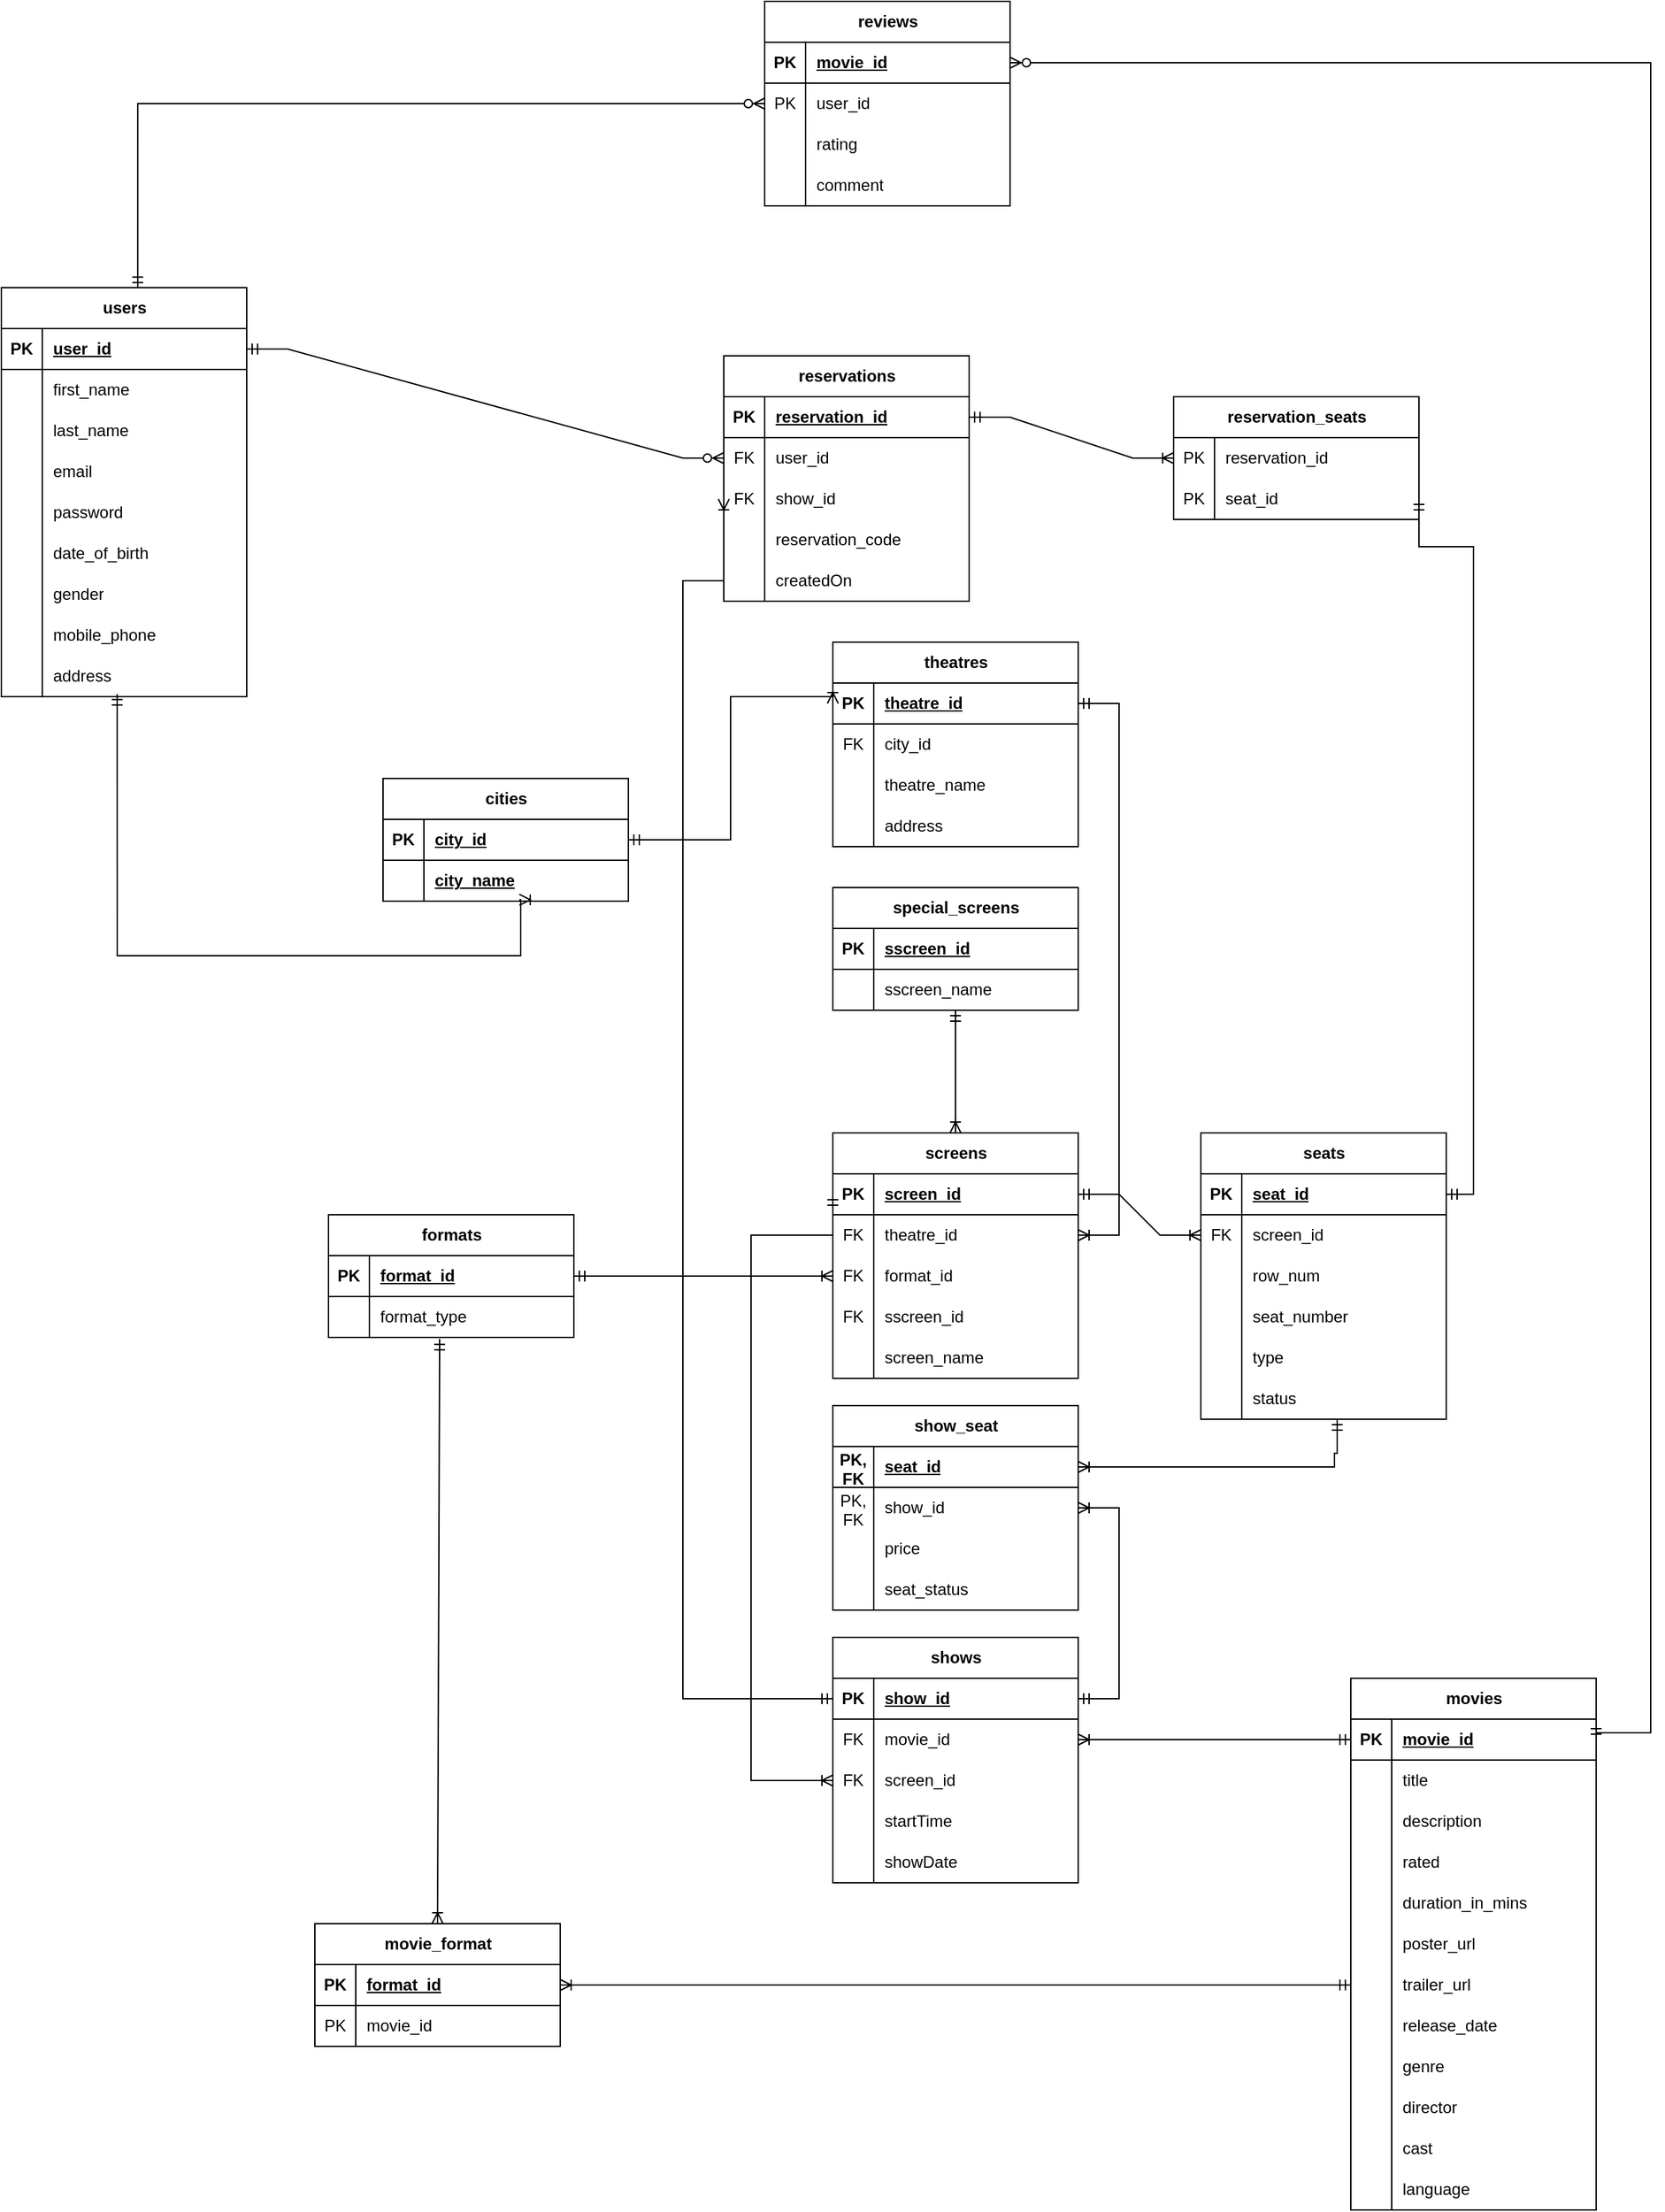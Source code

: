 <mxfile version="24.2.5" type="device">
  <diagram id="R2lEEEUBdFMjLlhIrx00" name="Page-1">
    <mxGraphModel dx="1500" dy="1987" grid="1" gridSize="10" guides="1" tooltips="1" connect="1" arrows="1" fold="1" page="1" pageScale="1" pageWidth="850" pageHeight="1100" math="0" shadow="0" extFonts="Permanent Marker^https://fonts.googleapis.com/css?family=Permanent+Marker">
      <root>
        <mxCell id="0" />
        <mxCell id="1" parent="0" />
        <mxCell id="tMZRzppWr3vefOoGGtUT-1" value="movies" style="shape=table;startSize=30;container=1;collapsible=1;childLayout=tableLayout;fixedRows=1;rowLines=0;fontStyle=1;align=center;resizeLast=1;html=1;" parent="1" vertex="1">
          <mxGeometry x="1030" y="220" width="180" height="390" as="geometry" />
        </mxCell>
        <mxCell id="tMZRzppWr3vefOoGGtUT-2" value="" style="shape=tableRow;horizontal=0;startSize=0;swimlaneHead=0;swimlaneBody=0;fillColor=none;collapsible=0;dropTarget=0;points=[[0,0.5],[1,0.5]];portConstraint=eastwest;top=0;left=0;right=0;bottom=1;" parent="tMZRzppWr3vefOoGGtUT-1" vertex="1">
          <mxGeometry y="30" width="180" height="30" as="geometry" />
        </mxCell>
        <mxCell id="tMZRzppWr3vefOoGGtUT-3" value="PK" style="shape=partialRectangle;connectable=0;fillColor=none;top=0;left=0;bottom=0;right=0;fontStyle=1;overflow=hidden;whiteSpace=wrap;html=1;" parent="tMZRzppWr3vefOoGGtUT-2" vertex="1">
          <mxGeometry width="30" height="30" as="geometry">
            <mxRectangle width="30" height="30" as="alternateBounds" />
          </mxGeometry>
        </mxCell>
        <mxCell id="tMZRzppWr3vefOoGGtUT-4" value="movie_id" style="shape=partialRectangle;connectable=0;fillColor=none;top=0;left=0;bottom=0;right=0;align=left;spacingLeft=6;fontStyle=5;overflow=hidden;whiteSpace=wrap;html=1;" parent="tMZRzppWr3vefOoGGtUT-2" vertex="1">
          <mxGeometry x="30" width="150" height="30" as="geometry">
            <mxRectangle width="150" height="30" as="alternateBounds" />
          </mxGeometry>
        </mxCell>
        <mxCell id="tMZRzppWr3vefOoGGtUT-5" value="" style="shape=tableRow;horizontal=0;startSize=0;swimlaneHead=0;swimlaneBody=0;fillColor=none;collapsible=0;dropTarget=0;points=[[0,0.5],[1,0.5]];portConstraint=eastwest;top=0;left=0;right=0;bottom=0;" parent="tMZRzppWr3vefOoGGtUT-1" vertex="1">
          <mxGeometry y="60" width="180" height="30" as="geometry" />
        </mxCell>
        <mxCell id="tMZRzppWr3vefOoGGtUT-6" value="" style="shape=partialRectangle;connectable=0;fillColor=none;top=0;left=0;bottom=0;right=0;editable=1;overflow=hidden;whiteSpace=wrap;html=1;" parent="tMZRzppWr3vefOoGGtUT-5" vertex="1">
          <mxGeometry width="30" height="30" as="geometry">
            <mxRectangle width="30" height="30" as="alternateBounds" />
          </mxGeometry>
        </mxCell>
        <mxCell id="tMZRzppWr3vefOoGGtUT-7" value="title" style="shape=partialRectangle;connectable=0;fillColor=none;top=0;left=0;bottom=0;right=0;align=left;spacingLeft=6;overflow=hidden;whiteSpace=wrap;html=1;" parent="tMZRzppWr3vefOoGGtUT-5" vertex="1">
          <mxGeometry x="30" width="150" height="30" as="geometry">
            <mxRectangle width="150" height="30" as="alternateBounds" />
          </mxGeometry>
        </mxCell>
        <mxCell id="tMZRzppWr3vefOoGGtUT-8" value="" style="shape=tableRow;horizontal=0;startSize=0;swimlaneHead=0;swimlaneBody=0;fillColor=none;collapsible=0;dropTarget=0;points=[[0,0.5],[1,0.5]];portConstraint=eastwest;top=0;left=0;right=0;bottom=0;" parent="tMZRzppWr3vefOoGGtUT-1" vertex="1">
          <mxGeometry y="90" width="180" height="30" as="geometry" />
        </mxCell>
        <mxCell id="tMZRzppWr3vefOoGGtUT-9" value="" style="shape=partialRectangle;connectable=0;fillColor=none;top=0;left=0;bottom=0;right=0;editable=1;overflow=hidden;whiteSpace=wrap;html=1;" parent="tMZRzppWr3vefOoGGtUT-8" vertex="1">
          <mxGeometry width="30" height="30" as="geometry">
            <mxRectangle width="30" height="30" as="alternateBounds" />
          </mxGeometry>
        </mxCell>
        <mxCell id="tMZRzppWr3vefOoGGtUT-10" value="description" style="shape=partialRectangle;connectable=0;fillColor=none;top=0;left=0;bottom=0;right=0;align=left;spacingLeft=6;overflow=hidden;whiteSpace=wrap;html=1;" parent="tMZRzppWr3vefOoGGtUT-8" vertex="1">
          <mxGeometry x="30" width="150" height="30" as="geometry">
            <mxRectangle width="150" height="30" as="alternateBounds" />
          </mxGeometry>
        </mxCell>
        <mxCell id="Yq3aiyW0lRIlyFnvyXMp-1" style="shape=tableRow;horizontal=0;startSize=0;swimlaneHead=0;swimlaneBody=0;fillColor=none;collapsible=0;dropTarget=0;points=[[0,0.5],[1,0.5]];portConstraint=eastwest;top=0;left=0;right=0;bottom=0;" parent="tMZRzppWr3vefOoGGtUT-1" vertex="1">
          <mxGeometry y="120" width="180" height="30" as="geometry" />
        </mxCell>
        <mxCell id="Yq3aiyW0lRIlyFnvyXMp-2" style="shape=partialRectangle;connectable=0;fillColor=none;top=0;left=0;bottom=0;right=0;editable=1;overflow=hidden;whiteSpace=wrap;html=1;" parent="Yq3aiyW0lRIlyFnvyXMp-1" vertex="1">
          <mxGeometry width="30" height="30" as="geometry">
            <mxRectangle width="30" height="30" as="alternateBounds" />
          </mxGeometry>
        </mxCell>
        <mxCell id="Yq3aiyW0lRIlyFnvyXMp-3" value="rated" style="shape=partialRectangle;connectable=0;fillColor=none;top=0;left=0;bottom=0;right=0;align=left;spacingLeft=6;overflow=hidden;whiteSpace=wrap;html=1;" parent="Yq3aiyW0lRIlyFnvyXMp-1" vertex="1">
          <mxGeometry x="30" width="150" height="30" as="geometry">
            <mxRectangle width="150" height="30" as="alternateBounds" />
          </mxGeometry>
        </mxCell>
        <mxCell id="Yq3aiyW0lRIlyFnvyXMp-129" style="shape=tableRow;horizontal=0;startSize=0;swimlaneHead=0;swimlaneBody=0;fillColor=none;collapsible=0;dropTarget=0;points=[[0,0.5],[1,0.5]];portConstraint=eastwest;top=0;left=0;right=0;bottom=0;" parent="tMZRzppWr3vefOoGGtUT-1" vertex="1">
          <mxGeometry y="150" width="180" height="30" as="geometry" />
        </mxCell>
        <mxCell id="Yq3aiyW0lRIlyFnvyXMp-130" style="shape=partialRectangle;connectable=0;fillColor=none;top=0;left=0;bottom=0;right=0;editable=1;overflow=hidden;whiteSpace=wrap;html=1;" parent="Yq3aiyW0lRIlyFnvyXMp-129" vertex="1">
          <mxGeometry width="30" height="30" as="geometry">
            <mxRectangle width="30" height="30" as="alternateBounds" />
          </mxGeometry>
        </mxCell>
        <mxCell id="Yq3aiyW0lRIlyFnvyXMp-131" value="duration_in_mins" style="shape=partialRectangle;connectable=0;fillColor=none;top=0;left=0;bottom=0;right=0;align=left;spacingLeft=6;overflow=hidden;whiteSpace=wrap;html=1;" parent="Yq3aiyW0lRIlyFnvyXMp-129" vertex="1">
          <mxGeometry x="30" width="150" height="30" as="geometry">
            <mxRectangle width="150" height="30" as="alternateBounds" />
          </mxGeometry>
        </mxCell>
        <mxCell id="Yq3aiyW0lRIlyFnvyXMp-227" style="shape=tableRow;horizontal=0;startSize=0;swimlaneHead=0;swimlaneBody=0;fillColor=none;collapsible=0;dropTarget=0;points=[[0,0.5],[1,0.5]];portConstraint=eastwest;top=0;left=0;right=0;bottom=0;" parent="tMZRzppWr3vefOoGGtUT-1" vertex="1">
          <mxGeometry y="180" width="180" height="30" as="geometry" />
        </mxCell>
        <mxCell id="Yq3aiyW0lRIlyFnvyXMp-228" style="shape=partialRectangle;connectable=0;fillColor=none;top=0;left=0;bottom=0;right=0;editable=1;overflow=hidden;whiteSpace=wrap;html=1;" parent="Yq3aiyW0lRIlyFnvyXMp-227" vertex="1">
          <mxGeometry width="30" height="30" as="geometry">
            <mxRectangle width="30" height="30" as="alternateBounds" />
          </mxGeometry>
        </mxCell>
        <mxCell id="Yq3aiyW0lRIlyFnvyXMp-229" value="poster_url" style="shape=partialRectangle;connectable=0;fillColor=none;top=0;left=0;bottom=0;right=0;align=left;spacingLeft=6;overflow=hidden;whiteSpace=wrap;html=1;" parent="Yq3aiyW0lRIlyFnvyXMp-227" vertex="1">
          <mxGeometry x="30" width="150" height="30" as="geometry">
            <mxRectangle width="150" height="30" as="alternateBounds" />
          </mxGeometry>
        </mxCell>
        <mxCell id="Yq3aiyW0lRIlyFnvyXMp-317" style="shape=tableRow;horizontal=0;startSize=0;swimlaneHead=0;swimlaneBody=0;fillColor=none;collapsible=0;dropTarget=0;points=[[0,0.5],[1,0.5]];portConstraint=eastwest;top=0;left=0;right=0;bottom=0;" parent="tMZRzppWr3vefOoGGtUT-1" vertex="1">
          <mxGeometry y="210" width="180" height="30" as="geometry" />
        </mxCell>
        <mxCell id="Yq3aiyW0lRIlyFnvyXMp-318" style="shape=partialRectangle;connectable=0;fillColor=none;top=0;left=0;bottom=0;right=0;editable=1;overflow=hidden;whiteSpace=wrap;html=1;" parent="Yq3aiyW0lRIlyFnvyXMp-317" vertex="1">
          <mxGeometry width="30" height="30" as="geometry">
            <mxRectangle width="30" height="30" as="alternateBounds" />
          </mxGeometry>
        </mxCell>
        <mxCell id="Yq3aiyW0lRIlyFnvyXMp-319" value="trailer_url" style="shape=partialRectangle;connectable=0;fillColor=none;top=0;left=0;bottom=0;right=0;align=left;spacingLeft=6;overflow=hidden;whiteSpace=wrap;html=1;" parent="Yq3aiyW0lRIlyFnvyXMp-317" vertex="1">
          <mxGeometry x="30" width="150" height="30" as="geometry">
            <mxRectangle width="150" height="30" as="alternateBounds" />
          </mxGeometry>
        </mxCell>
        <mxCell id="Yq3aiyW0lRIlyFnvyXMp-230" style="shape=tableRow;horizontal=0;startSize=0;swimlaneHead=0;swimlaneBody=0;fillColor=none;collapsible=0;dropTarget=0;points=[[0,0.5],[1,0.5]];portConstraint=eastwest;top=0;left=0;right=0;bottom=0;" parent="tMZRzppWr3vefOoGGtUT-1" vertex="1">
          <mxGeometry y="240" width="180" height="30" as="geometry" />
        </mxCell>
        <mxCell id="Yq3aiyW0lRIlyFnvyXMp-231" style="shape=partialRectangle;connectable=0;fillColor=none;top=0;left=0;bottom=0;right=0;editable=1;overflow=hidden;whiteSpace=wrap;html=1;" parent="Yq3aiyW0lRIlyFnvyXMp-230" vertex="1">
          <mxGeometry width="30" height="30" as="geometry">
            <mxRectangle width="30" height="30" as="alternateBounds" />
          </mxGeometry>
        </mxCell>
        <mxCell id="Yq3aiyW0lRIlyFnvyXMp-232" value="release_date" style="shape=partialRectangle;connectable=0;fillColor=none;top=0;left=0;bottom=0;right=0;align=left;spacingLeft=6;overflow=hidden;whiteSpace=wrap;html=1;" parent="Yq3aiyW0lRIlyFnvyXMp-230" vertex="1">
          <mxGeometry x="30" width="150" height="30" as="geometry">
            <mxRectangle width="150" height="30" as="alternateBounds" />
          </mxGeometry>
        </mxCell>
        <mxCell id="CvxTjO9rX_LPmCf3dUP9-1" style="shape=tableRow;horizontal=0;startSize=0;swimlaneHead=0;swimlaneBody=0;fillColor=none;collapsible=0;dropTarget=0;points=[[0,0.5],[1,0.5]];portConstraint=eastwest;top=0;left=0;right=0;bottom=0;" parent="tMZRzppWr3vefOoGGtUT-1" vertex="1">
          <mxGeometry y="270" width="180" height="30" as="geometry" />
        </mxCell>
        <mxCell id="CvxTjO9rX_LPmCf3dUP9-2" style="shape=partialRectangle;connectable=0;fillColor=none;top=0;left=0;bottom=0;right=0;editable=1;overflow=hidden;whiteSpace=wrap;html=1;" parent="CvxTjO9rX_LPmCf3dUP9-1" vertex="1">
          <mxGeometry width="30" height="30" as="geometry">
            <mxRectangle width="30" height="30" as="alternateBounds" />
          </mxGeometry>
        </mxCell>
        <mxCell id="CvxTjO9rX_LPmCf3dUP9-3" value="genre" style="shape=partialRectangle;connectable=0;fillColor=none;top=0;left=0;bottom=0;right=0;align=left;spacingLeft=6;overflow=hidden;whiteSpace=wrap;html=1;" parent="CvxTjO9rX_LPmCf3dUP9-1" vertex="1">
          <mxGeometry x="30" width="150" height="30" as="geometry">
            <mxRectangle width="150" height="30" as="alternateBounds" />
          </mxGeometry>
        </mxCell>
        <mxCell id="CvxTjO9rX_LPmCf3dUP9-4" style="shape=tableRow;horizontal=0;startSize=0;swimlaneHead=0;swimlaneBody=0;fillColor=none;collapsible=0;dropTarget=0;points=[[0,0.5],[1,0.5]];portConstraint=eastwest;top=0;left=0;right=0;bottom=0;" parent="tMZRzppWr3vefOoGGtUT-1" vertex="1">
          <mxGeometry y="300" width="180" height="30" as="geometry" />
        </mxCell>
        <mxCell id="CvxTjO9rX_LPmCf3dUP9-5" style="shape=partialRectangle;connectable=0;fillColor=none;top=0;left=0;bottom=0;right=0;editable=1;overflow=hidden;whiteSpace=wrap;html=1;" parent="CvxTjO9rX_LPmCf3dUP9-4" vertex="1">
          <mxGeometry width="30" height="30" as="geometry">
            <mxRectangle width="30" height="30" as="alternateBounds" />
          </mxGeometry>
        </mxCell>
        <mxCell id="CvxTjO9rX_LPmCf3dUP9-6" value="director" style="shape=partialRectangle;connectable=0;fillColor=none;top=0;left=0;bottom=0;right=0;align=left;spacingLeft=6;overflow=hidden;whiteSpace=wrap;html=1;" parent="CvxTjO9rX_LPmCf3dUP9-4" vertex="1">
          <mxGeometry x="30" width="150" height="30" as="geometry">
            <mxRectangle width="150" height="30" as="alternateBounds" />
          </mxGeometry>
        </mxCell>
        <mxCell id="CvxTjO9rX_LPmCf3dUP9-7" style="shape=tableRow;horizontal=0;startSize=0;swimlaneHead=0;swimlaneBody=0;fillColor=none;collapsible=0;dropTarget=0;points=[[0,0.5],[1,0.5]];portConstraint=eastwest;top=0;left=0;right=0;bottom=0;" parent="tMZRzppWr3vefOoGGtUT-1" vertex="1">
          <mxGeometry y="330" width="180" height="30" as="geometry" />
        </mxCell>
        <mxCell id="CvxTjO9rX_LPmCf3dUP9-8" style="shape=partialRectangle;connectable=0;fillColor=none;top=0;left=0;bottom=0;right=0;editable=1;overflow=hidden;whiteSpace=wrap;html=1;" parent="CvxTjO9rX_LPmCf3dUP9-7" vertex="1">
          <mxGeometry width="30" height="30" as="geometry">
            <mxRectangle width="30" height="30" as="alternateBounds" />
          </mxGeometry>
        </mxCell>
        <mxCell id="CvxTjO9rX_LPmCf3dUP9-9" value="cast" style="shape=partialRectangle;connectable=0;fillColor=none;top=0;left=0;bottom=0;right=0;align=left;spacingLeft=6;overflow=hidden;whiteSpace=wrap;html=1;" parent="CvxTjO9rX_LPmCf3dUP9-7" vertex="1">
          <mxGeometry x="30" width="150" height="30" as="geometry">
            <mxRectangle width="150" height="30" as="alternateBounds" />
          </mxGeometry>
        </mxCell>
        <mxCell id="pVYwLD7jQpuAUJ82jViz-1" style="shape=tableRow;horizontal=0;startSize=0;swimlaneHead=0;swimlaneBody=0;fillColor=none;collapsible=0;dropTarget=0;points=[[0,0.5],[1,0.5]];portConstraint=eastwest;top=0;left=0;right=0;bottom=0;" parent="tMZRzppWr3vefOoGGtUT-1" vertex="1">
          <mxGeometry y="360" width="180" height="30" as="geometry" />
        </mxCell>
        <mxCell id="pVYwLD7jQpuAUJ82jViz-2" style="shape=partialRectangle;connectable=0;fillColor=none;top=0;left=0;bottom=0;right=0;editable=1;overflow=hidden;whiteSpace=wrap;html=1;" parent="pVYwLD7jQpuAUJ82jViz-1" vertex="1">
          <mxGeometry width="30" height="30" as="geometry">
            <mxRectangle width="30" height="30" as="alternateBounds" />
          </mxGeometry>
        </mxCell>
        <mxCell id="pVYwLD7jQpuAUJ82jViz-3" value="language" style="shape=partialRectangle;connectable=0;fillColor=none;top=0;left=0;bottom=0;right=0;align=left;spacingLeft=6;overflow=hidden;whiteSpace=wrap;html=1;" parent="pVYwLD7jQpuAUJ82jViz-1" vertex="1">
          <mxGeometry x="30" width="150" height="30" as="geometry">
            <mxRectangle width="150" height="30" as="alternateBounds" />
          </mxGeometry>
        </mxCell>
        <mxCell id="Yq3aiyW0lRIlyFnvyXMp-43" value="users" style="shape=table;startSize=30;container=1;collapsible=1;childLayout=tableLayout;fixedRows=1;rowLines=0;fontStyle=1;align=center;resizeLast=1;html=1;" parent="1" vertex="1">
          <mxGeometry x="40" y="-800" width="180" height="300" as="geometry" />
        </mxCell>
        <mxCell id="Yq3aiyW0lRIlyFnvyXMp-44" value="" style="shape=tableRow;horizontal=0;startSize=0;swimlaneHead=0;swimlaneBody=0;fillColor=none;collapsible=0;dropTarget=0;points=[[0,0.5],[1,0.5]];portConstraint=eastwest;top=0;left=0;right=0;bottom=1;" parent="Yq3aiyW0lRIlyFnvyXMp-43" vertex="1">
          <mxGeometry y="30" width="180" height="30" as="geometry" />
        </mxCell>
        <mxCell id="Yq3aiyW0lRIlyFnvyXMp-45" value="PK" style="shape=partialRectangle;connectable=0;fillColor=none;top=0;left=0;bottom=0;right=0;fontStyle=1;overflow=hidden;whiteSpace=wrap;html=1;" parent="Yq3aiyW0lRIlyFnvyXMp-44" vertex="1">
          <mxGeometry width="30" height="30" as="geometry">
            <mxRectangle width="30" height="30" as="alternateBounds" />
          </mxGeometry>
        </mxCell>
        <mxCell id="Yq3aiyW0lRIlyFnvyXMp-46" value="user_id" style="shape=partialRectangle;connectable=0;fillColor=none;top=0;left=0;bottom=0;right=0;align=left;spacingLeft=6;fontStyle=5;overflow=hidden;whiteSpace=wrap;html=1;" parent="Yq3aiyW0lRIlyFnvyXMp-44" vertex="1">
          <mxGeometry x="30" width="150" height="30" as="geometry">
            <mxRectangle width="150" height="30" as="alternateBounds" />
          </mxGeometry>
        </mxCell>
        <mxCell id="Yq3aiyW0lRIlyFnvyXMp-47" value="" style="shape=tableRow;horizontal=0;startSize=0;swimlaneHead=0;swimlaneBody=0;fillColor=none;collapsible=0;dropTarget=0;points=[[0,0.5],[1,0.5]];portConstraint=eastwest;top=0;left=0;right=0;bottom=0;" parent="Yq3aiyW0lRIlyFnvyXMp-43" vertex="1">
          <mxGeometry y="60" width="180" height="30" as="geometry" />
        </mxCell>
        <mxCell id="Yq3aiyW0lRIlyFnvyXMp-48" value="" style="shape=partialRectangle;connectable=0;fillColor=none;top=0;left=0;bottom=0;right=0;editable=1;overflow=hidden;whiteSpace=wrap;html=1;" parent="Yq3aiyW0lRIlyFnvyXMp-47" vertex="1">
          <mxGeometry width="30" height="30" as="geometry">
            <mxRectangle width="30" height="30" as="alternateBounds" />
          </mxGeometry>
        </mxCell>
        <mxCell id="Yq3aiyW0lRIlyFnvyXMp-49" value="first_name" style="shape=partialRectangle;connectable=0;fillColor=none;top=0;left=0;bottom=0;right=0;align=left;spacingLeft=6;overflow=hidden;whiteSpace=wrap;html=1;" parent="Yq3aiyW0lRIlyFnvyXMp-47" vertex="1">
          <mxGeometry x="30" width="150" height="30" as="geometry">
            <mxRectangle width="150" height="30" as="alternateBounds" />
          </mxGeometry>
        </mxCell>
        <mxCell id="Yq3aiyW0lRIlyFnvyXMp-50" value="" style="shape=tableRow;horizontal=0;startSize=0;swimlaneHead=0;swimlaneBody=0;fillColor=none;collapsible=0;dropTarget=0;points=[[0,0.5],[1,0.5]];portConstraint=eastwest;top=0;left=0;right=0;bottom=0;" parent="Yq3aiyW0lRIlyFnvyXMp-43" vertex="1">
          <mxGeometry y="90" width="180" height="30" as="geometry" />
        </mxCell>
        <mxCell id="Yq3aiyW0lRIlyFnvyXMp-51" value="" style="shape=partialRectangle;connectable=0;fillColor=none;top=0;left=0;bottom=0;right=0;editable=1;overflow=hidden;whiteSpace=wrap;html=1;" parent="Yq3aiyW0lRIlyFnvyXMp-50" vertex="1">
          <mxGeometry width="30" height="30" as="geometry">
            <mxRectangle width="30" height="30" as="alternateBounds" />
          </mxGeometry>
        </mxCell>
        <mxCell id="Yq3aiyW0lRIlyFnvyXMp-52" value="last_name" style="shape=partialRectangle;connectable=0;fillColor=none;top=0;left=0;bottom=0;right=0;align=left;spacingLeft=6;overflow=hidden;whiteSpace=wrap;html=1;" parent="Yq3aiyW0lRIlyFnvyXMp-50" vertex="1">
          <mxGeometry x="30" width="150" height="30" as="geometry">
            <mxRectangle width="150" height="30" as="alternateBounds" />
          </mxGeometry>
        </mxCell>
        <mxCell id="Yq3aiyW0lRIlyFnvyXMp-53" value="" style="shape=tableRow;horizontal=0;startSize=0;swimlaneHead=0;swimlaneBody=0;fillColor=none;collapsible=0;dropTarget=0;points=[[0,0.5],[1,0.5]];portConstraint=eastwest;top=0;left=0;right=0;bottom=0;" parent="Yq3aiyW0lRIlyFnvyXMp-43" vertex="1">
          <mxGeometry y="120" width="180" height="30" as="geometry" />
        </mxCell>
        <mxCell id="Yq3aiyW0lRIlyFnvyXMp-54" value="" style="shape=partialRectangle;connectable=0;fillColor=none;top=0;left=0;bottom=0;right=0;editable=1;overflow=hidden;whiteSpace=wrap;html=1;" parent="Yq3aiyW0lRIlyFnvyXMp-53" vertex="1">
          <mxGeometry width="30" height="30" as="geometry">
            <mxRectangle width="30" height="30" as="alternateBounds" />
          </mxGeometry>
        </mxCell>
        <mxCell id="Yq3aiyW0lRIlyFnvyXMp-55" value="email" style="shape=partialRectangle;connectable=0;fillColor=none;top=0;left=0;bottom=0;right=0;align=left;spacingLeft=6;overflow=hidden;whiteSpace=wrap;html=1;" parent="Yq3aiyW0lRIlyFnvyXMp-53" vertex="1">
          <mxGeometry x="30" width="150" height="30" as="geometry">
            <mxRectangle width="150" height="30" as="alternateBounds" />
          </mxGeometry>
        </mxCell>
        <mxCell id="Yq3aiyW0lRIlyFnvyXMp-56" style="shape=tableRow;horizontal=0;startSize=0;swimlaneHead=0;swimlaneBody=0;fillColor=none;collapsible=0;dropTarget=0;points=[[0,0.5],[1,0.5]];portConstraint=eastwest;top=0;left=0;right=0;bottom=0;" parent="Yq3aiyW0lRIlyFnvyXMp-43" vertex="1">
          <mxGeometry y="150" width="180" height="30" as="geometry" />
        </mxCell>
        <mxCell id="Yq3aiyW0lRIlyFnvyXMp-57" style="shape=partialRectangle;connectable=0;fillColor=none;top=0;left=0;bottom=0;right=0;editable=1;overflow=hidden;whiteSpace=wrap;html=1;" parent="Yq3aiyW0lRIlyFnvyXMp-56" vertex="1">
          <mxGeometry width="30" height="30" as="geometry">
            <mxRectangle width="30" height="30" as="alternateBounds" />
          </mxGeometry>
        </mxCell>
        <mxCell id="Yq3aiyW0lRIlyFnvyXMp-58" value="password" style="shape=partialRectangle;connectable=0;fillColor=none;top=0;left=0;bottom=0;right=0;align=left;spacingLeft=6;overflow=hidden;whiteSpace=wrap;html=1;" parent="Yq3aiyW0lRIlyFnvyXMp-56" vertex="1">
          <mxGeometry x="30" width="150" height="30" as="geometry">
            <mxRectangle width="150" height="30" as="alternateBounds" />
          </mxGeometry>
        </mxCell>
        <mxCell id="Yq3aiyW0lRIlyFnvyXMp-59" style="shape=tableRow;horizontal=0;startSize=0;swimlaneHead=0;swimlaneBody=0;fillColor=none;collapsible=0;dropTarget=0;points=[[0,0.5],[1,0.5]];portConstraint=eastwest;top=0;left=0;right=0;bottom=0;" parent="Yq3aiyW0lRIlyFnvyXMp-43" vertex="1">
          <mxGeometry y="180" width="180" height="30" as="geometry" />
        </mxCell>
        <mxCell id="Yq3aiyW0lRIlyFnvyXMp-60" style="shape=partialRectangle;connectable=0;fillColor=none;top=0;left=0;bottom=0;right=0;editable=1;overflow=hidden;whiteSpace=wrap;html=1;" parent="Yq3aiyW0lRIlyFnvyXMp-59" vertex="1">
          <mxGeometry width="30" height="30" as="geometry">
            <mxRectangle width="30" height="30" as="alternateBounds" />
          </mxGeometry>
        </mxCell>
        <mxCell id="Yq3aiyW0lRIlyFnvyXMp-61" value="date_of_birth" style="shape=partialRectangle;connectable=0;fillColor=none;top=0;left=0;bottom=0;right=0;align=left;spacingLeft=6;overflow=hidden;whiteSpace=wrap;html=1;" parent="Yq3aiyW0lRIlyFnvyXMp-59" vertex="1">
          <mxGeometry x="30" width="150" height="30" as="geometry">
            <mxRectangle width="150" height="30" as="alternateBounds" />
          </mxGeometry>
        </mxCell>
        <mxCell id="Yq3aiyW0lRIlyFnvyXMp-62" style="shape=tableRow;horizontal=0;startSize=0;swimlaneHead=0;swimlaneBody=0;fillColor=none;collapsible=0;dropTarget=0;points=[[0,0.5],[1,0.5]];portConstraint=eastwest;top=0;left=0;right=0;bottom=0;" parent="Yq3aiyW0lRIlyFnvyXMp-43" vertex="1">
          <mxGeometry y="210" width="180" height="30" as="geometry" />
        </mxCell>
        <mxCell id="Yq3aiyW0lRIlyFnvyXMp-63" style="shape=partialRectangle;connectable=0;fillColor=none;top=0;left=0;bottom=0;right=0;editable=1;overflow=hidden;whiteSpace=wrap;html=1;" parent="Yq3aiyW0lRIlyFnvyXMp-62" vertex="1">
          <mxGeometry width="30" height="30" as="geometry">
            <mxRectangle width="30" height="30" as="alternateBounds" />
          </mxGeometry>
        </mxCell>
        <mxCell id="Yq3aiyW0lRIlyFnvyXMp-64" value="gender" style="shape=partialRectangle;connectable=0;fillColor=none;top=0;left=0;bottom=0;right=0;align=left;spacingLeft=6;overflow=hidden;whiteSpace=wrap;html=1;" parent="Yq3aiyW0lRIlyFnvyXMp-62" vertex="1">
          <mxGeometry x="30" width="150" height="30" as="geometry">
            <mxRectangle width="150" height="30" as="alternateBounds" />
          </mxGeometry>
        </mxCell>
        <mxCell id="Yq3aiyW0lRIlyFnvyXMp-117" style="shape=tableRow;horizontal=0;startSize=0;swimlaneHead=0;swimlaneBody=0;fillColor=none;collapsible=0;dropTarget=0;points=[[0,0.5],[1,0.5]];portConstraint=eastwest;top=0;left=0;right=0;bottom=0;" parent="Yq3aiyW0lRIlyFnvyXMp-43" vertex="1">
          <mxGeometry y="240" width="180" height="30" as="geometry" />
        </mxCell>
        <mxCell id="Yq3aiyW0lRIlyFnvyXMp-118" style="shape=partialRectangle;connectable=0;fillColor=none;top=0;left=0;bottom=0;right=0;editable=1;overflow=hidden;whiteSpace=wrap;html=1;" parent="Yq3aiyW0lRIlyFnvyXMp-117" vertex="1">
          <mxGeometry width="30" height="30" as="geometry">
            <mxRectangle width="30" height="30" as="alternateBounds" />
          </mxGeometry>
        </mxCell>
        <mxCell id="Yq3aiyW0lRIlyFnvyXMp-119" value="mobile_phone" style="shape=partialRectangle;connectable=0;fillColor=none;top=0;left=0;bottom=0;right=0;align=left;spacingLeft=6;overflow=hidden;whiteSpace=wrap;html=1;" parent="Yq3aiyW0lRIlyFnvyXMp-117" vertex="1">
          <mxGeometry x="30" width="150" height="30" as="geometry">
            <mxRectangle width="150" height="30" as="alternateBounds" />
          </mxGeometry>
        </mxCell>
        <mxCell id="Yq3aiyW0lRIlyFnvyXMp-126" style="shape=tableRow;horizontal=0;startSize=0;swimlaneHead=0;swimlaneBody=0;fillColor=none;collapsible=0;dropTarget=0;points=[[0,0.5],[1,0.5]];portConstraint=eastwest;top=0;left=0;right=0;bottom=0;" parent="Yq3aiyW0lRIlyFnvyXMp-43" vertex="1">
          <mxGeometry y="270" width="180" height="30" as="geometry" />
        </mxCell>
        <mxCell id="Yq3aiyW0lRIlyFnvyXMp-127" style="shape=partialRectangle;connectable=0;fillColor=none;top=0;left=0;bottom=0;right=0;editable=1;overflow=hidden;whiteSpace=wrap;html=1;" parent="Yq3aiyW0lRIlyFnvyXMp-126" vertex="1">
          <mxGeometry width="30" height="30" as="geometry">
            <mxRectangle width="30" height="30" as="alternateBounds" />
          </mxGeometry>
        </mxCell>
        <mxCell id="Yq3aiyW0lRIlyFnvyXMp-128" value="address" style="shape=partialRectangle;connectable=0;fillColor=none;top=0;left=0;bottom=0;right=0;align=left;spacingLeft=6;overflow=hidden;whiteSpace=wrap;html=1;" parent="Yq3aiyW0lRIlyFnvyXMp-126" vertex="1">
          <mxGeometry x="30" width="150" height="30" as="geometry">
            <mxRectangle width="150" height="30" as="alternateBounds" />
          </mxGeometry>
        </mxCell>
        <mxCell id="Yq3aiyW0lRIlyFnvyXMp-78" value="theatres" style="shape=table;startSize=30;container=1;collapsible=1;childLayout=tableLayout;fixedRows=1;rowLines=0;fontStyle=1;align=center;resizeLast=1;html=1;" parent="1" vertex="1">
          <mxGeometry x="650" y="-540" width="180" height="150" as="geometry" />
        </mxCell>
        <mxCell id="Yq3aiyW0lRIlyFnvyXMp-79" value="" style="shape=tableRow;horizontal=0;startSize=0;swimlaneHead=0;swimlaneBody=0;fillColor=none;collapsible=0;dropTarget=0;points=[[0,0.5],[1,0.5]];portConstraint=eastwest;top=0;left=0;right=0;bottom=1;" parent="Yq3aiyW0lRIlyFnvyXMp-78" vertex="1">
          <mxGeometry y="30" width="180" height="30" as="geometry" />
        </mxCell>
        <mxCell id="Yq3aiyW0lRIlyFnvyXMp-80" value="PK" style="shape=partialRectangle;connectable=0;fillColor=none;top=0;left=0;bottom=0;right=0;fontStyle=1;overflow=hidden;whiteSpace=wrap;html=1;" parent="Yq3aiyW0lRIlyFnvyXMp-79" vertex="1">
          <mxGeometry width="30" height="30" as="geometry">
            <mxRectangle width="30" height="30" as="alternateBounds" />
          </mxGeometry>
        </mxCell>
        <mxCell id="Yq3aiyW0lRIlyFnvyXMp-81" value="theatre_id" style="shape=partialRectangle;connectable=0;fillColor=none;top=0;left=0;bottom=0;right=0;align=left;spacingLeft=6;fontStyle=5;overflow=hidden;whiteSpace=wrap;html=1;" parent="Yq3aiyW0lRIlyFnvyXMp-79" vertex="1">
          <mxGeometry x="30" width="150" height="30" as="geometry">
            <mxRectangle width="150" height="30" as="alternateBounds" />
          </mxGeometry>
        </mxCell>
        <mxCell id="ySr-jHWQzQXUGhLmjWl6-24" style="shape=tableRow;horizontal=0;startSize=0;swimlaneHead=0;swimlaneBody=0;fillColor=none;collapsible=0;dropTarget=0;points=[[0,0.5],[1,0.5]];portConstraint=eastwest;top=0;left=0;right=0;bottom=0;" parent="Yq3aiyW0lRIlyFnvyXMp-78" vertex="1">
          <mxGeometry y="60" width="180" height="30" as="geometry" />
        </mxCell>
        <mxCell id="ySr-jHWQzQXUGhLmjWl6-25" value="FK" style="shape=partialRectangle;connectable=0;fillColor=none;top=0;left=0;bottom=0;right=0;editable=1;overflow=hidden;whiteSpace=wrap;html=1;" parent="ySr-jHWQzQXUGhLmjWl6-24" vertex="1">
          <mxGeometry width="30" height="30" as="geometry">
            <mxRectangle width="30" height="30" as="alternateBounds" />
          </mxGeometry>
        </mxCell>
        <mxCell id="ySr-jHWQzQXUGhLmjWl6-26" value="city_id" style="shape=partialRectangle;connectable=0;fillColor=none;top=0;left=0;bottom=0;right=0;align=left;spacingLeft=6;overflow=hidden;whiteSpace=wrap;html=1;" parent="ySr-jHWQzQXUGhLmjWl6-24" vertex="1">
          <mxGeometry x="30" width="150" height="30" as="geometry">
            <mxRectangle width="150" height="30" as="alternateBounds" />
          </mxGeometry>
        </mxCell>
        <mxCell id="Yq3aiyW0lRIlyFnvyXMp-82" value="" style="shape=tableRow;horizontal=0;startSize=0;swimlaneHead=0;swimlaneBody=0;fillColor=none;collapsible=0;dropTarget=0;points=[[0,0.5],[1,0.5]];portConstraint=eastwest;top=0;left=0;right=0;bottom=0;" parent="Yq3aiyW0lRIlyFnvyXMp-78" vertex="1">
          <mxGeometry y="90" width="180" height="30" as="geometry" />
        </mxCell>
        <mxCell id="Yq3aiyW0lRIlyFnvyXMp-83" value="" style="shape=partialRectangle;connectable=0;fillColor=none;top=0;left=0;bottom=0;right=0;editable=1;overflow=hidden;whiteSpace=wrap;html=1;" parent="Yq3aiyW0lRIlyFnvyXMp-82" vertex="1">
          <mxGeometry width="30" height="30" as="geometry">
            <mxRectangle width="30" height="30" as="alternateBounds" />
          </mxGeometry>
        </mxCell>
        <mxCell id="Yq3aiyW0lRIlyFnvyXMp-84" value="theatre_name" style="shape=partialRectangle;connectable=0;fillColor=none;top=0;left=0;bottom=0;right=0;align=left;spacingLeft=6;overflow=hidden;whiteSpace=wrap;html=1;" parent="Yq3aiyW0lRIlyFnvyXMp-82" vertex="1">
          <mxGeometry x="30" width="150" height="30" as="geometry">
            <mxRectangle width="150" height="30" as="alternateBounds" />
          </mxGeometry>
        </mxCell>
        <mxCell id="Yq3aiyW0lRIlyFnvyXMp-85" value="" style="shape=tableRow;horizontal=0;startSize=0;swimlaneHead=0;swimlaneBody=0;fillColor=none;collapsible=0;dropTarget=0;points=[[0,0.5],[1,0.5]];portConstraint=eastwest;top=0;left=0;right=0;bottom=0;" parent="Yq3aiyW0lRIlyFnvyXMp-78" vertex="1">
          <mxGeometry y="120" width="180" height="30" as="geometry" />
        </mxCell>
        <mxCell id="Yq3aiyW0lRIlyFnvyXMp-86" value="" style="shape=partialRectangle;connectable=0;fillColor=none;top=0;left=0;bottom=0;right=0;editable=1;overflow=hidden;whiteSpace=wrap;html=1;" parent="Yq3aiyW0lRIlyFnvyXMp-85" vertex="1">
          <mxGeometry width="30" height="30" as="geometry">
            <mxRectangle width="30" height="30" as="alternateBounds" />
          </mxGeometry>
        </mxCell>
        <mxCell id="Yq3aiyW0lRIlyFnvyXMp-87" value="address" style="shape=partialRectangle;connectable=0;fillColor=none;top=0;left=0;bottom=0;right=0;align=left;spacingLeft=6;overflow=hidden;whiteSpace=wrap;html=1;" parent="Yq3aiyW0lRIlyFnvyXMp-85" vertex="1">
          <mxGeometry x="30" width="150" height="30" as="geometry">
            <mxRectangle width="150" height="30" as="alternateBounds" />
          </mxGeometry>
        </mxCell>
        <mxCell id="Yq3aiyW0lRIlyFnvyXMp-91" value="screens" style="shape=table;startSize=30;container=1;collapsible=1;childLayout=tableLayout;fixedRows=1;rowLines=0;fontStyle=1;align=center;resizeLast=1;html=1;" parent="1" vertex="1">
          <mxGeometry x="650" y="-180" width="180" height="180" as="geometry" />
        </mxCell>
        <mxCell id="Yq3aiyW0lRIlyFnvyXMp-92" value="" style="shape=tableRow;horizontal=0;startSize=0;swimlaneHead=0;swimlaneBody=0;fillColor=none;collapsible=0;dropTarget=0;points=[[0,0.5],[1,0.5]];portConstraint=eastwest;top=0;left=0;right=0;bottom=1;" parent="Yq3aiyW0lRIlyFnvyXMp-91" vertex="1">
          <mxGeometry y="30" width="180" height="30" as="geometry" />
        </mxCell>
        <mxCell id="Yq3aiyW0lRIlyFnvyXMp-93" value="PK" style="shape=partialRectangle;connectable=0;fillColor=none;top=0;left=0;bottom=0;right=0;fontStyle=1;overflow=hidden;whiteSpace=wrap;html=1;" parent="Yq3aiyW0lRIlyFnvyXMp-92" vertex="1">
          <mxGeometry width="30" height="30" as="geometry">
            <mxRectangle width="30" height="30" as="alternateBounds" />
          </mxGeometry>
        </mxCell>
        <mxCell id="Yq3aiyW0lRIlyFnvyXMp-94" value="screen_id" style="shape=partialRectangle;connectable=0;fillColor=none;top=0;left=0;bottom=0;right=0;align=left;spacingLeft=6;fontStyle=5;overflow=hidden;whiteSpace=wrap;html=1;" parent="Yq3aiyW0lRIlyFnvyXMp-92" vertex="1">
          <mxGeometry x="30" width="150" height="30" as="geometry">
            <mxRectangle width="150" height="30" as="alternateBounds" />
          </mxGeometry>
        </mxCell>
        <mxCell id="Yq3aiyW0lRIlyFnvyXMp-95" value="" style="shape=tableRow;horizontal=0;startSize=0;swimlaneHead=0;swimlaneBody=0;fillColor=none;collapsible=0;dropTarget=0;points=[[0,0.5],[1,0.5]];portConstraint=eastwest;top=0;left=0;right=0;bottom=0;" parent="Yq3aiyW0lRIlyFnvyXMp-91" vertex="1">
          <mxGeometry y="60" width="180" height="30" as="geometry" />
        </mxCell>
        <mxCell id="Yq3aiyW0lRIlyFnvyXMp-96" value="FK" style="shape=partialRectangle;connectable=0;fillColor=none;top=0;left=0;bottom=0;right=0;editable=1;overflow=hidden;whiteSpace=wrap;html=1;" parent="Yq3aiyW0lRIlyFnvyXMp-95" vertex="1">
          <mxGeometry width="30" height="30" as="geometry">
            <mxRectangle width="30" height="30" as="alternateBounds" />
          </mxGeometry>
        </mxCell>
        <mxCell id="Yq3aiyW0lRIlyFnvyXMp-97" value="theatre_id" style="shape=partialRectangle;connectable=0;fillColor=none;top=0;left=0;bottom=0;right=0;align=left;spacingLeft=6;overflow=hidden;whiteSpace=wrap;html=1;" parent="Yq3aiyW0lRIlyFnvyXMp-95" vertex="1">
          <mxGeometry x="30" width="150" height="30" as="geometry">
            <mxRectangle width="150" height="30" as="alternateBounds" />
          </mxGeometry>
        </mxCell>
        <mxCell id="CvxTjO9rX_LPmCf3dUP9-12" style="shape=tableRow;horizontal=0;startSize=0;swimlaneHead=0;swimlaneBody=0;fillColor=none;collapsible=0;dropTarget=0;points=[[0,0.5],[1,0.5]];portConstraint=eastwest;top=0;left=0;right=0;bottom=0;" parent="Yq3aiyW0lRIlyFnvyXMp-91" vertex="1">
          <mxGeometry y="90" width="180" height="30" as="geometry" />
        </mxCell>
        <mxCell id="CvxTjO9rX_LPmCf3dUP9-13" value="FK" style="shape=partialRectangle;connectable=0;fillColor=none;top=0;left=0;bottom=0;right=0;editable=1;overflow=hidden;whiteSpace=wrap;html=1;" parent="CvxTjO9rX_LPmCf3dUP9-12" vertex="1">
          <mxGeometry width="30" height="30" as="geometry">
            <mxRectangle width="30" height="30" as="alternateBounds" />
          </mxGeometry>
        </mxCell>
        <mxCell id="CvxTjO9rX_LPmCf3dUP9-14" value="format_id" style="shape=partialRectangle;connectable=0;fillColor=none;top=0;left=0;bottom=0;right=0;align=left;spacingLeft=6;overflow=hidden;whiteSpace=wrap;html=1;" parent="CvxTjO9rX_LPmCf3dUP9-12" vertex="1">
          <mxGeometry x="30" width="150" height="30" as="geometry">
            <mxRectangle width="150" height="30" as="alternateBounds" />
          </mxGeometry>
        </mxCell>
        <mxCell id="hTrXg4gchuj1o0QvOasB-17" style="shape=tableRow;horizontal=0;startSize=0;swimlaneHead=0;swimlaneBody=0;fillColor=none;collapsible=0;dropTarget=0;points=[[0,0.5],[1,0.5]];portConstraint=eastwest;top=0;left=0;right=0;bottom=0;" parent="Yq3aiyW0lRIlyFnvyXMp-91" vertex="1">
          <mxGeometry y="120" width="180" height="30" as="geometry" />
        </mxCell>
        <mxCell id="hTrXg4gchuj1o0QvOasB-18" value="FK" style="shape=partialRectangle;connectable=0;fillColor=none;top=0;left=0;bottom=0;right=0;editable=1;overflow=hidden;whiteSpace=wrap;html=1;" parent="hTrXg4gchuj1o0QvOasB-17" vertex="1">
          <mxGeometry width="30" height="30" as="geometry">
            <mxRectangle width="30" height="30" as="alternateBounds" />
          </mxGeometry>
        </mxCell>
        <mxCell id="hTrXg4gchuj1o0QvOasB-19" value="sscreen_id" style="shape=partialRectangle;connectable=0;fillColor=none;top=0;left=0;bottom=0;right=0;align=left;spacingLeft=6;overflow=hidden;whiteSpace=wrap;html=1;" parent="hTrXg4gchuj1o0QvOasB-17" vertex="1">
          <mxGeometry x="30" width="150" height="30" as="geometry">
            <mxRectangle width="150" height="30" as="alternateBounds" />
          </mxGeometry>
        </mxCell>
        <mxCell id="Yq3aiyW0lRIlyFnvyXMp-333" style="shape=tableRow;horizontal=0;startSize=0;swimlaneHead=0;swimlaneBody=0;fillColor=none;collapsible=0;dropTarget=0;points=[[0,0.5],[1,0.5]];portConstraint=eastwest;top=0;left=0;right=0;bottom=0;" parent="Yq3aiyW0lRIlyFnvyXMp-91" vertex="1">
          <mxGeometry y="150" width="180" height="30" as="geometry" />
        </mxCell>
        <mxCell id="Yq3aiyW0lRIlyFnvyXMp-334" style="shape=partialRectangle;connectable=0;fillColor=none;top=0;left=0;bottom=0;right=0;editable=1;overflow=hidden;whiteSpace=wrap;html=1;" parent="Yq3aiyW0lRIlyFnvyXMp-333" vertex="1">
          <mxGeometry width="30" height="30" as="geometry">
            <mxRectangle width="30" height="30" as="alternateBounds" />
          </mxGeometry>
        </mxCell>
        <mxCell id="Yq3aiyW0lRIlyFnvyXMp-335" value="screen_name" style="shape=partialRectangle;connectable=0;fillColor=none;top=0;left=0;bottom=0;right=0;align=left;spacingLeft=6;overflow=hidden;whiteSpace=wrap;html=1;" parent="Yq3aiyW0lRIlyFnvyXMp-333" vertex="1">
          <mxGeometry x="30" width="150" height="30" as="geometry">
            <mxRectangle width="150" height="30" as="alternateBounds" />
          </mxGeometry>
        </mxCell>
        <mxCell id="Yq3aiyW0lRIlyFnvyXMp-104" value="seats" style="shape=table;startSize=30;container=1;collapsible=1;childLayout=tableLayout;fixedRows=1;rowLines=0;fontStyle=1;align=center;resizeLast=1;html=1;" parent="1" vertex="1">
          <mxGeometry x="920" y="-180" width="180" height="210" as="geometry" />
        </mxCell>
        <mxCell id="Yq3aiyW0lRIlyFnvyXMp-105" value="" style="shape=tableRow;horizontal=0;startSize=0;swimlaneHead=0;swimlaneBody=0;fillColor=none;collapsible=0;dropTarget=0;points=[[0,0.5],[1,0.5]];portConstraint=eastwest;top=0;left=0;right=0;bottom=1;" parent="Yq3aiyW0lRIlyFnvyXMp-104" vertex="1">
          <mxGeometry y="30" width="180" height="30" as="geometry" />
        </mxCell>
        <mxCell id="Yq3aiyW0lRIlyFnvyXMp-106" value="PK" style="shape=partialRectangle;connectable=0;fillColor=none;top=0;left=0;bottom=0;right=0;fontStyle=1;overflow=hidden;whiteSpace=wrap;html=1;" parent="Yq3aiyW0lRIlyFnvyXMp-105" vertex="1">
          <mxGeometry width="30" height="30" as="geometry">
            <mxRectangle width="30" height="30" as="alternateBounds" />
          </mxGeometry>
        </mxCell>
        <mxCell id="Yq3aiyW0lRIlyFnvyXMp-107" value="seat_id" style="shape=partialRectangle;connectable=0;fillColor=none;top=0;left=0;bottom=0;right=0;align=left;spacingLeft=6;fontStyle=5;overflow=hidden;whiteSpace=wrap;html=1;" parent="Yq3aiyW0lRIlyFnvyXMp-105" vertex="1">
          <mxGeometry x="30" width="150" height="30" as="geometry">
            <mxRectangle width="150" height="30" as="alternateBounds" />
          </mxGeometry>
        </mxCell>
        <mxCell id="Yq3aiyW0lRIlyFnvyXMp-436" style="shape=tableRow;horizontal=0;startSize=0;swimlaneHead=0;swimlaneBody=0;fillColor=none;collapsible=0;dropTarget=0;points=[[0,0.5],[1,0.5]];portConstraint=eastwest;top=0;left=0;right=0;bottom=0;" parent="Yq3aiyW0lRIlyFnvyXMp-104" vertex="1">
          <mxGeometry y="60" width="180" height="30" as="geometry" />
        </mxCell>
        <mxCell id="Yq3aiyW0lRIlyFnvyXMp-437" value="FK" style="shape=partialRectangle;connectable=0;fillColor=none;top=0;left=0;bottom=0;right=0;editable=1;overflow=hidden;whiteSpace=wrap;html=1;" parent="Yq3aiyW0lRIlyFnvyXMp-436" vertex="1">
          <mxGeometry width="30" height="30" as="geometry">
            <mxRectangle width="30" height="30" as="alternateBounds" />
          </mxGeometry>
        </mxCell>
        <mxCell id="Yq3aiyW0lRIlyFnvyXMp-438" value="screen_id" style="shape=partialRectangle;connectable=0;fillColor=none;top=0;left=0;bottom=0;right=0;align=left;spacingLeft=6;overflow=hidden;whiteSpace=wrap;html=1;" parent="Yq3aiyW0lRIlyFnvyXMp-436" vertex="1">
          <mxGeometry x="30" width="150" height="30" as="geometry">
            <mxRectangle width="150" height="30" as="alternateBounds" />
          </mxGeometry>
        </mxCell>
        <mxCell id="Yq3aiyW0lRIlyFnvyXMp-108" value="" style="shape=tableRow;horizontal=0;startSize=0;swimlaneHead=0;swimlaneBody=0;fillColor=none;collapsible=0;dropTarget=0;points=[[0,0.5],[1,0.5]];portConstraint=eastwest;top=0;left=0;right=0;bottom=0;" parent="Yq3aiyW0lRIlyFnvyXMp-104" vertex="1">
          <mxGeometry y="90" width="180" height="30" as="geometry" />
        </mxCell>
        <mxCell id="Yq3aiyW0lRIlyFnvyXMp-109" value="" style="shape=partialRectangle;connectable=0;fillColor=none;top=0;left=0;bottom=0;right=0;editable=1;overflow=hidden;whiteSpace=wrap;html=1;" parent="Yq3aiyW0lRIlyFnvyXMp-108" vertex="1">
          <mxGeometry width="30" height="30" as="geometry">
            <mxRectangle width="30" height="30" as="alternateBounds" />
          </mxGeometry>
        </mxCell>
        <mxCell id="Yq3aiyW0lRIlyFnvyXMp-110" value="row_num" style="shape=partialRectangle;connectable=0;fillColor=none;top=0;left=0;bottom=0;right=0;align=left;spacingLeft=6;overflow=hidden;whiteSpace=wrap;html=1;" parent="Yq3aiyW0lRIlyFnvyXMp-108" vertex="1">
          <mxGeometry x="30" width="150" height="30" as="geometry">
            <mxRectangle width="150" height="30" as="alternateBounds" />
          </mxGeometry>
        </mxCell>
        <mxCell id="Yq3aiyW0lRIlyFnvyXMp-111" value="" style="shape=tableRow;horizontal=0;startSize=0;swimlaneHead=0;swimlaneBody=0;fillColor=none;collapsible=0;dropTarget=0;points=[[0,0.5],[1,0.5]];portConstraint=eastwest;top=0;left=0;right=0;bottom=0;" parent="Yq3aiyW0lRIlyFnvyXMp-104" vertex="1">
          <mxGeometry y="120" width="180" height="30" as="geometry" />
        </mxCell>
        <mxCell id="Yq3aiyW0lRIlyFnvyXMp-112" value="" style="shape=partialRectangle;connectable=0;fillColor=none;top=0;left=0;bottom=0;right=0;editable=1;overflow=hidden;whiteSpace=wrap;html=1;" parent="Yq3aiyW0lRIlyFnvyXMp-111" vertex="1">
          <mxGeometry width="30" height="30" as="geometry">
            <mxRectangle width="30" height="30" as="alternateBounds" />
          </mxGeometry>
        </mxCell>
        <mxCell id="Yq3aiyW0lRIlyFnvyXMp-113" value="seat_number" style="shape=partialRectangle;connectable=0;fillColor=none;top=0;left=0;bottom=0;right=0;align=left;spacingLeft=6;overflow=hidden;whiteSpace=wrap;html=1;" parent="Yq3aiyW0lRIlyFnvyXMp-111" vertex="1">
          <mxGeometry x="30" width="150" height="30" as="geometry">
            <mxRectangle width="150" height="30" as="alternateBounds" />
          </mxGeometry>
        </mxCell>
        <mxCell id="Yq3aiyW0lRIlyFnvyXMp-249" style="shape=tableRow;horizontal=0;startSize=0;swimlaneHead=0;swimlaneBody=0;fillColor=none;collapsible=0;dropTarget=0;points=[[0,0.5],[1,0.5]];portConstraint=eastwest;top=0;left=0;right=0;bottom=0;" parent="Yq3aiyW0lRIlyFnvyXMp-104" vertex="1">
          <mxGeometry y="150" width="180" height="30" as="geometry" />
        </mxCell>
        <mxCell id="Yq3aiyW0lRIlyFnvyXMp-250" style="shape=partialRectangle;connectable=0;fillColor=none;top=0;left=0;bottom=0;right=0;editable=1;overflow=hidden;whiteSpace=wrap;html=1;" parent="Yq3aiyW0lRIlyFnvyXMp-249" vertex="1">
          <mxGeometry width="30" height="30" as="geometry">
            <mxRectangle width="30" height="30" as="alternateBounds" />
          </mxGeometry>
        </mxCell>
        <mxCell id="Yq3aiyW0lRIlyFnvyXMp-251" value="type" style="shape=partialRectangle;connectable=0;fillColor=none;top=0;left=0;bottom=0;right=0;align=left;spacingLeft=6;overflow=hidden;whiteSpace=wrap;html=1;" parent="Yq3aiyW0lRIlyFnvyXMp-249" vertex="1">
          <mxGeometry x="30" width="150" height="30" as="geometry">
            <mxRectangle width="150" height="30" as="alternateBounds" />
          </mxGeometry>
        </mxCell>
        <mxCell id="Yq3aiyW0lRIlyFnvyXMp-114" value="" style="shape=tableRow;horizontal=0;startSize=0;swimlaneHead=0;swimlaneBody=0;fillColor=none;collapsible=0;dropTarget=0;points=[[0,0.5],[1,0.5]];portConstraint=eastwest;top=0;left=0;right=0;bottom=0;" parent="Yq3aiyW0lRIlyFnvyXMp-104" vertex="1">
          <mxGeometry y="180" width="180" height="30" as="geometry" />
        </mxCell>
        <mxCell id="Yq3aiyW0lRIlyFnvyXMp-115" value="" style="shape=partialRectangle;connectable=0;fillColor=none;top=0;left=0;bottom=0;right=0;editable=1;overflow=hidden;whiteSpace=wrap;html=1;" parent="Yq3aiyW0lRIlyFnvyXMp-114" vertex="1">
          <mxGeometry width="30" height="30" as="geometry">
            <mxRectangle width="30" height="30" as="alternateBounds" />
          </mxGeometry>
        </mxCell>
        <mxCell id="Yq3aiyW0lRIlyFnvyXMp-116" value="status" style="shape=partialRectangle;connectable=0;fillColor=none;top=0;left=0;bottom=0;right=0;align=left;spacingLeft=6;overflow=hidden;whiteSpace=wrap;html=1;" parent="Yq3aiyW0lRIlyFnvyXMp-114" vertex="1">
          <mxGeometry x="30" width="150" height="30" as="geometry">
            <mxRectangle width="150" height="30" as="alternateBounds" />
          </mxGeometry>
        </mxCell>
        <mxCell id="Yq3aiyW0lRIlyFnvyXMp-132" value="reviews" style="shape=table;startSize=30;container=1;collapsible=1;childLayout=tableLayout;fixedRows=1;rowLines=0;fontStyle=1;align=center;resizeLast=1;html=1;" parent="1" vertex="1">
          <mxGeometry x="600" y="-1010" width="180" height="150" as="geometry" />
        </mxCell>
        <mxCell id="Yq3aiyW0lRIlyFnvyXMp-133" value="" style="shape=tableRow;horizontal=0;startSize=0;swimlaneHead=0;swimlaneBody=0;fillColor=none;collapsible=0;dropTarget=0;points=[[0,0.5],[1,0.5]];portConstraint=eastwest;top=0;left=0;right=0;bottom=1;" parent="Yq3aiyW0lRIlyFnvyXMp-132" vertex="1">
          <mxGeometry y="30" width="180" height="30" as="geometry" />
        </mxCell>
        <mxCell id="Yq3aiyW0lRIlyFnvyXMp-134" value="PK" style="shape=partialRectangle;connectable=0;fillColor=none;top=0;left=0;bottom=0;right=0;fontStyle=1;overflow=hidden;whiteSpace=wrap;html=1;" parent="Yq3aiyW0lRIlyFnvyXMp-133" vertex="1">
          <mxGeometry width="30" height="30" as="geometry">
            <mxRectangle width="30" height="30" as="alternateBounds" />
          </mxGeometry>
        </mxCell>
        <mxCell id="Yq3aiyW0lRIlyFnvyXMp-135" value="movie_id" style="shape=partialRectangle;connectable=0;fillColor=none;top=0;left=0;bottom=0;right=0;align=left;spacingLeft=6;fontStyle=5;overflow=hidden;whiteSpace=wrap;html=1;" parent="Yq3aiyW0lRIlyFnvyXMp-133" vertex="1">
          <mxGeometry x="30" width="150" height="30" as="geometry">
            <mxRectangle width="150" height="30" as="alternateBounds" />
          </mxGeometry>
        </mxCell>
        <mxCell id="Yq3aiyW0lRIlyFnvyXMp-136" value="" style="shape=tableRow;horizontal=0;startSize=0;swimlaneHead=0;swimlaneBody=0;fillColor=none;collapsible=0;dropTarget=0;points=[[0,0.5],[1,0.5]];portConstraint=eastwest;top=0;left=0;right=0;bottom=0;" parent="Yq3aiyW0lRIlyFnvyXMp-132" vertex="1">
          <mxGeometry y="60" width="180" height="30" as="geometry" />
        </mxCell>
        <mxCell id="Yq3aiyW0lRIlyFnvyXMp-137" value="PK" style="shape=partialRectangle;connectable=0;fillColor=none;top=0;left=0;bottom=0;right=0;editable=1;overflow=hidden;whiteSpace=wrap;html=1;" parent="Yq3aiyW0lRIlyFnvyXMp-136" vertex="1">
          <mxGeometry width="30" height="30" as="geometry">
            <mxRectangle width="30" height="30" as="alternateBounds" />
          </mxGeometry>
        </mxCell>
        <mxCell id="Yq3aiyW0lRIlyFnvyXMp-138" value="user_id" style="shape=partialRectangle;connectable=0;fillColor=none;top=0;left=0;bottom=0;right=0;align=left;spacingLeft=6;overflow=hidden;whiteSpace=wrap;html=1;" parent="Yq3aiyW0lRIlyFnvyXMp-136" vertex="1">
          <mxGeometry x="30" width="150" height="30" as="geometry">
            <mxRectangle width="150" height="30" as="alternateBounds" />
          </mxGeometry>
        </mxCell>
        <mxCell id="Yq3aiyW0lRIlyFnvyXMp-139" value="" style="shape=tableRow;horizontal=0;startSize=0;swimlaneHead=0;swimlaneBody=0;fillColor=none;collapsible=0;dropTarget=0;points=[[0,0.5],[1,0.5]];portConstraint=eastwest;top=0;left=0;right=0;bottom=0;" parent="Yq3aiyW0lRIlyFnvyXMp-132" vertex="1">
          <mxGeometry y="90" width="180" height="30" as="geometry" />
        </mxCell>
        <mxCell id="Yq3aiyW0lRIlyFnvyXMp-140" value="" style="shape=partialRectangle;connectable=0;fillColor=none;top=0;left=0;bottom=0;right=0;editable=1;overflow=hidden;whiteSpace=wrap;html=1;" parent="Yq3aiyW0lRIlyFnvyXMp-139" vertex="1">
          <mxGeometry width="30" height="30" as="geometry">
            <mxRectangle width="30" height="30" as="alternateBounds" />
          </mxGeometry>
        </mxCell>
        <mxCell id="Yq3aiyW0lRIlyFnvyXMp-141" value="rating" style="shape=partialRectangle;connectable=0;fillColor=none;top=0;left=0;bottom=0;right=0;align=left;spacingLeft=6;overflow=hidden;whiteSpace=wrap;html=1;" parent="Yq3aiyW0lRIlyFnvyXMp-139" vertex="1">
          <mxGeometry x="30" width="150" height="30" as="geometry">
            <mxRectangle width="150" height="30" as="alternateBounds" />
          </mxGeometry>
        </mxCell>
        <mxCell id="Yq3aiyW0lRIlyFnvyXMp-142" value="" style="shape=tableRow;horizontal=0;startSize=0;swimlaneHead=0;swimlaneBody=0;fillColor=none;collapsible=0;dropTarget=0;points=[[0,0.5],[1,0.5]];portConstraint=eastwest;top=0;left=0;right=0;bottom=0;" parent="Yq3aiyW0lRIlyFnvyXMp-132" vertex="1">
          <mxGeometry y="120" width="180" height="30" as="geometry" />
        </mxCell>
        <mxCell id="Yq3aiyW0lRIlyFnvyXMp-143" value="" style="shape=partialRectangle;connectable=0;fillColor=none;top=0;left=0;bottom=0;right=0;editable=1;overflow=hidden;whiteSpace=wrap;html=1;" parent="Yq3aiyW0lRIlyFnvyXMp-142" vertex="1">
          <mxGeometry width="30" height="30" as="geometry">
            <mxRectangle width="30" height="30" as="alternateBounds" />
          </mxGeometry>
        </mxCell>
        <mxCell id="Yq3aiyW0lRIlyFnvyXMp-144" value="comment" style="shape=partialRectangle;connectable=0;fillColor=none;top=0;left=0;bottom=0;right=0;align=left;spacingLeft=6;overflow=hidden;whiteSpace=wrap;html=1;" parent="Yq3aiyW0lRIlyFnvyXMp-142" vertex="1">
          <mxGeometry x="30" width="150" height="30" as="geometry">
            <mxRectangle width="150" height="30" as="alternateBounds" />
          </mxGeometry>
        </mxCell>
        <mxCell id="Yq3aiyW0lRIlyFnvyXMp-252" value="cities" style="shape=table;startSize=30;container=1;collapsible=1;childLayout=tableLayout;fixedRows=1;rowLines=0;fontStyle=1;align=center;resizeLast=1;html=1;" parent="1" vertex="1">
          <mxGeometry x="320" y="-440" width="180" height="90" as="geometry" />
        </mxCell>
        <mxCell id="Yq3aiyW0lRIlyFnvyXMp-253" value="" style="shape=tableRow;horizontal=0;startSize=0;swimlaneHead=0;swimlaneBody=0;fillColor=none;collapsible=0;dropTarget=0;points=[[0,0.5],[1,0.5]];portConstraint=eastwest;top=0;left=0;right=0;bottom=1;" parent="Yq3aiyW0lRIlyFnvyXMp-252" vertex="1">
          <mxGeometry y="30" width="180" height="30" as="geometry" />
        </mxCell>
        <mxCell id="Yq3aiyW0lRIlyFnvyXMp-254" value="PK" style="shape=partialRectangle;connectable=0;fillColor=none;top=0;left=0;bottom=0;right=0;fontStyle=1;overflow=hidden;whiteSpace=wrap;html=1;" parent="Yq3aiyW0lRIlyFnvyXMp-253" vertex="1">
          <mxGeometry width="30" height="30" as="geometry">
            <mxRectangle width="30" height="30" as="alternateBounds" />
          </mxGeometry>
        </mxCell>
        <mxCell id="Yq3aiyW0lRIlyFnvyXMp-255" value="city_id" style="shape=partialRectangle;connectable=0;fillColor=none;top=0;left=0;bottom=0;right=0;align=left;spacingLeft=6;fontStyle=5;overflow=hidden;whiteSpace=wrap;html=1;" parent="Yq3aiyW0lRIlyFnvyXMp-253" vertex="1">
          <mxGeometry x="30" width="150" height="30" as="geometry">
            <mxRectangle width="150" height="30" as="alternateBounds" />
          </mxGeometry>
        </mxCell>
        <mxCell id="Yq3aiyW0lRIlyFnvyXMp-336" style="shape=tableRow;horizontal=0;startSize=0;swimlaneHead=0;swimlaneBody=0;fillColor=none;collapsible=0;dropTarget=0;points=[[0,0.5],[1,0.5]];portConstraint=eastwest;top=0;left=0;right=0;bottom=1;" parent="Yq3aiyW0lRIlyFnvyXMp-252" vertex="1">
          <mxGeometry y="60" width="180" height="30" as="geometry" />
        </mxCell>
        <mxCell id="Yq3aiyW0lRIlyFnvyXMp-337" style="shape=partialRectangle;connectable=0;fillColor=none;top=0;left=0;bottom=0;right=0;fontStyle=1;overflow=hidden;whiteSpace=wrap;html=1;" parent="Yq3aiyW0lRIlyFnvyXMp-336" vertex="1">
          <mxGeometry width="30" height="30" as="geometry">
            <mxRectangle width="30" height="30" as="alternateBounds" />
          </mxGeometry>
        </mxCell>
        <mxCell id="Yq3aiyW0lRIlyFnvyXMp-338" value="city_name" style="shape=partialRectangle;connectable=0;fillColor=none;top=0;left=0;bottom=0;right=0;align=left;spacingLeft=6;fontStyle=5;overflow=hidden;whiteSpace=wrap;html=1;" parent="Yq3aiyW0lRIlyFnvyXMp-336" vertex="1">
          <mxGeometry x="30" width="150" height="30" as="geometry">
            <mxRectangle width="150" height="30" as="alternateBounds" />
          </mxGeometry>
        </mxCell>
        <mxCell id="Yq3aiyW0lRIlyFnvyXMp-282" value="formats" style="shape=table;startSize=30;container=1;collapsible=1;childLayout=tableLayout;fixedRows=1;rowLines=0;fontStyle=1;align=center;resizeLast=1;html=1;" parent="1" vertex="1">
          <mxGeometry x="280" y="-120" width="180" height="90" as="geometry" />
        </mxCell>
        <mxCell id="Yq3aiyW0lRIlyFnvyXMp-283" value="" style="shape=tableRow;horizontal=0;startSize=0;swimlaneHead=0;swimlaneBody=0;fillColor=none;collapsible=0;dropTarget=0;points=[[0,0.5],[1,0.5]];portConstraint=eastwest;top=0;left=0;right=0;bottom=1;" parent="Yq3aiyW0lRIlyFnvyXMp-282" vertex="1">
          <mxGeometry y="30" width="180" height="30" as="geometry" />
        </mxCell>
        <mxCell id="Yq3aiyW0lRIlyFnvyXMp-284" value="PK" style="shape=partialRectangle;connectable=0;fillColor=none;top=0;left=0;bottom=0;right=0;fontStyle=1;overflow=hidden;whiteSpace=wrap;html=1;" parent="Yq3aiyW0lRIlyFnvyXMp-283" vertex="1">
          <mxGeometry width="30" height="30" as="geometry">
            <mxRectangle width="30" height="30" as="alternateBounds" />
          </mxGeometry>
        </mxCell>
        <mxCell id="Yq3aiyW0lRIlyFnvyXMp-285" value="format_id" style="shape=partialRectangle;connectable=0;fillColor=none;top=0;left=0;bottom=0;right=0;align=left;spacingLeft=6;fontStyle=5;overflow=hidden;whiteSpace=wrap;html=1;" parent="Yq3aiyW0lRIlyFnvyXMp-283" vertex="1">
          <mxGeometry x="30" width="150" height="30" as="geometry">
            <mxRectangle width="150" height="30" as="alternateBounds" />
          </mxGeometry>
        </mxCell>
        <mxCell id="Yq3aiyW0lRIlyFnvyXMp-286" value="" style="shape=tableRow;horizontal=0;startSize=0;swimlaneHead=0;swimlaneBody=0;fillColor=none;collapsible=0;dropTarget=0;points=[[0,0.5],[1,0.5]];portConstraint=eastwest;top=0;left=0;right=0;bottom=0;" parent="Yq3aiyW0lRIlyFnvyXMp-282" vertex="1">
          <mxGeometry y="60" width="180" height="30" as="geometry" />
        </mxCell>
        <mxCell id="Yq3aiyW0lRIlyFnvyXMp-287" value="" style="shape=partialRectangle;connectable=0;fillColor=none;top=0;left=0;bottom=0;right=0;editable=1;overflow=hidden;whiteSpace=wrap;html=1;" parent="Yq3aiyW0lRIlyFnvyXMp-286" vertex="1">
          <mxGeometry width="30" height="30" as="geometry">
            <mxRectangle width="30" height="30" as="alternateBounds" />
          </mxGeometry>
        </mxCell>
        <mxCell id="Yq3aiyW0lRIlyFnvyXMp-288" value="format_type" style="shape=partialRectangle;connectable=0;fillColor=none;top=0;left=0;bottom=0;right=0;align=left;spacingLeft=6;overflow=hidden;whiteSpace=wrap;html=1;" parent="Yq3aiyW0lRIlyFnvyXMp-286" vertex="1">
          <mxGeometry x="30" width="150" height="30" as="geometry">
            <mxRectangle width="150" height="30" as="alternateBounds" />
          </mxGeometry>
        </mxCell>
        <mxCell id="Yq3aiyW0lRIlyFnvyXMp-352" value="reservations" style="shape=table;startSize=30;container=1;collapsible=1;childLayout=tableLayout;fixedRows=1;rowLines=0;fontStyle=1;align=center;resizeLast=1;html=1;" parent="1" vertex="1">
          <mxGeometry x="570" y="-750" width="180" height="180" as="geometry" />
        </mxCell>
        <mxCell id="Yq3aiyW0lRIlyFnvyXMp-353" value="" style="shape=tableRow;horizontal=0;startSize=0;swimlaneHead=0;swimlaneBody=0;fillColor=none;collapsible=0;dropTarget=0;points=[[0,0.5],[1,0.5]];portConstraint=eastwest;top=0;left=0;right=0;bottom=1;" parent="Yq3aiyW0lRIlyFnvyXMp-352" vertex="1">
          <mxGeometry y="30" width="180" height="30" as="geometry" />
        </mxCell>
        <mxCell id="Yq3aiyW0lRIlyFnvyXMp-354" value="PK" style="shape=partialRectangle;connectable=0;fillColor=none;top=0;left=0;bottom=0;right=0;fontStyle=1;overflow=hidden;whiteSpace=wrap;html=1;" parent="Yq3aiyW0lRIlyFnvyXMp-353" vertex="1">
          <mxGeometry width="30" height="30" as="geometry">
            <mxRectangle width="30" height="30" as="alternateBounds" />
          </mxGeometry>
        </mxCell>
        <mxCell id="Yq3aiyW0lRIlyFnvyXMp-355" value="reservation_id" style="shape=partialRectangle;connectable=0;fillColor=none;top=0;left=0;bottom=0;right=0;align=left;spacingLeft=6;fontStyle=5;overflow=hidden;whiteSpace=wrap;html=1;" parent="Yq3aiyW0lRIlyFnvyXMp-353" vertex="1">
          <mxGeometry x="30" width="150" height="30" as="geometry">
            <mxRectangle width="150" height="30" as="alternateBounds" />
          </mxGeometry>
        </mxCell>
        <mxCell id="Yq3aiyW0lRIlyFnvyXMp-356" value="" style="shape=tableRow;horizontal=0;startSize=0;swimlaneHead=0;swimlaneBody=0;fillColor=none;collapsible=0;dropTarget=0;points=[[0,0.5],[1,0.5]];portConstraint=eastwest;top=0;left=0;right=0;bottom=0;" parent="Yq3aiyW0lRIlyFnvyXMp-352" vertex="1">
          <mxGeometry y="60" width="180" height="30" as="geometry" />
        </mxCell>
        <mxCell id="Yq3aiyW0lRIlyFnvyXMp-357" value="FK" style="shape=partialRectangle;connectable=0;fillColor=none;top=0;left=0;bottom=0;right=0;editable=1;overflow=hidden;whiteSpace=wrap;html=1;" parent="Yq3aiyW0lRIlyFnvyXMp-356" vertex="1">
          <mxGeometry width="30" height="30" as="geometry">
            <mxRectangle width="30" height="30" as="alternateBounds" />
          </mxGeometry>
        </mxCell>
        <mxCell id="Yq3aiyW0lRIlyFnvyXMp-358" value="user_id" style="shape=partialRectangle;connectable=0;fillColor=none;top=0;left=0;bottom=0;right=0;align=left;spacingLeft=6;overflow=hidden;whiteSpace=wrap;html=1;" parent="Yq3aiyW0lRIlyFnvyXMp-356" vertex="1">
          <mxGeometry x="30" width="150" height="30" as="geometry">
            <mxRectangle width="150" height="30" as="alternateBounds" />
          </mxGeometry>
        </mxCell>
        <mxCell id="Yq3aiyW0lRIlyFnvyXMp-359" value="" style="shape=tableRow;horizontal=0;startSize=0;swimlaneHead=0;swimlaneBody=0;fillColor=none;collapsible=0;dropTarget=0;points=[[0,0.5],[1,0.5]];portConstraint=eastwest;top=0;left=0;right=0;bottom=0;" parent="Yq3aiyW0lRIlyFnvyXMp-352" vertex="1">
          <mxGeometry y="90" width="180" height="30" as="geometry" />
        </mxCell>
        <mxCell id="Yq3aiyW0lRIlyFnvyXMp-360" value="FK" style="shape=partialRectangle;connectable=0;fillColor=none;top=0;left=0;bottom=0;right=0;editable=1;overflow=hidden;whiteSpace=wrap;html=1;" parent="Yq3aiyW0lRIlyFnvyXMp-359" vertex="1">
          <mxGeometry width="30" height="30" as="geometry">
            <mxRectangle width="30" height="30" as="alternateBounds" />
          </mxGeometry>
        </mxCell>
        <mxCell id="Yq3aiyW0lRIlyFnvyXMp-361" value="show_id" style="shape=partialRectangle;connectable=0;fillColor=none;top=0;left=0;bottom=0;right=0;align=left;spacingLeft=6;overflow=hidden;whiteSpace=wrap;html=1;" parent="Yq3aiyW0lRIlyFnvyXMp-359" vertex="1">
          <mxGeometry x="30" width="150" height="30" as="geometry">
            <mxRectangle width="150" height="30" as="alternateBounds" />
          </mxGeometry>
        </mxCell>
        <mxCell id="Yq3aiyW0lRIlyFnvyXMp-362" value="" style="shape=tableRow;horizontal=0;startSize=0;swimlaneHead=0;swimlaneBody=0;fillColor=none;collapsible=0;dropTarget=0;points=[[0,0.5],[1,0.5]];portConstraint=eastwest;top=0;left=0;right=0;bottom=0;" parent="Yq3aiyW0lRIlyFnvyXMp-352" vertex="1">
          <mxGeometry y="120" width="180" height="30" as="geometry" />
        </mxCell>
        <mxCell id="Yq3aiyW0lRIlyFnvyXMp-363" value="" style="shape=partialRectangle;connectable=0;fillColor=none;top=0;left=0;bottom=0;right=0;editable=1;overflow=hidden;whiteSpace=wrap;html=1;" parent="Yq3aiyW0lRIlyFnvyXMp-362" vertex="1">
          <mxGeometry width="30" height="30" as="geometry">
            <mxRectangle width="30" height="30" as="alternateBounds" />
          </mxGeometry>
        </mxCell>
        <mxCell id="Yq3aiyW0lRIlyFnvyXMp-364" value="reservation_code" style="shape=partialRectangle;connectable=0;fillColor=none;top=0;left=0;bottom=0;right=0;align=left;spacingLeft=6;overflow=hidden;whiteSpace=wrap;html=1;" parent="Yq3aiyW0lRIlyFnvyXMp-362" vertex="1">
          <mxGeometry x="30" width="150" height="30" as="geometry">
            <mxRectangle width="150" height="30" as="alternateBounds" />
          </mxGeometry>
        </mxCell>
        <mxCell id="CvxTjO9rX_LPmCf3dUP9-16" style="shape=tableRow;horizontal=0;startSize=0;swimlaneHead=0;swimlaneBody=0;fillColor=none;collapsible=0;dropTarget=0;points=[[0,0.5],[1,0.5]];portConstraint=eastwest;top=0;left=0;right=0;bottom=0;" parent="Yq3aiyW0lRIlyFnvyXMp-352" vertex="1">
          <mxGeometry y="150" width="180" height="30" as="geometry" />
        </mxCell>
        <mxCell id="CvxTjO9rX_LPmCf3dUP9-17" style="shape=partialRectangle;connectable=0;fillColor=none;top=0;left=0;bottom=0;right=0;editable=1;overflow=hidden;whiteSpace=wrap;html=1;" parent="CvxTjO9rX_LPmCf3dUP9-16" vertex="1">
          <mxGeometry width="30" height="30" as="geometry">
            <mxRectangle width="30" height="30" as="alternateBounds" />
          </mxGeometry>
        </mxCell>
        <mxCell id="CvxTjO9rX_LPmCf3dUP9-18" value="createdOn" style="shape=partialRectangle;connectable=0;fillColor=none;top=0;left=0;bottom=0;right=0;align=left;spacingLeft=6;overflow=hidden;whiteSpace=wrap;html=1;" parent="CvxTjO9rX_LPmCf3dUP9-16" vertex="1">
          <mxGeometry x="30" width="150" height="30" as="geometry">
            <mxRectangle width="150" height="30" as="alternateBounds" />
          </mxGeometry>
        </mxCell>
        <mxCell id="Yq3aiyW0lRIlyFnvyXMp-365" value="show_seat" style="shape=table;startSize=30;container=1;collapsible=1;childLayout=tableLayout;fixedRows=1;rowLines=0;fontStyle=1;align=center;resizeLast=1;html=1;" parent="1" vertex="1">
          <mxGeometry x="650" y="20" width="180" height="150" as="geometry" />
        </mxCell>
        <mxCell id="Yq3aiyW0lRIlyFnvyXMp-366" value="" style="shape=tableRow;horizontal=0;startSize=0;swimlaneHead=0;swimlaneBody=0;fillColor=none;collapsible=0;dropTarget=0;points=[[0,0.5],[1,0.5]];portConstraint=eastwest;top=0;left=0;right=0;bottom=1;" parent="Yq3aiyW0lRIlyFnvyXMp-365" vertex="1">
          <mxGeometry y="30" width="180" height="30" as="geometry" />
        </mxCell>
        <mxCell id="Yq3aiyW0lRIlyFnvyXMp-367" value="PK, FK" style="shape=partialRectangle;connectable=0;fillColor=none;top=0;left=0;bottom=0;right=0;fontStyle=1;overflow=hidden;whiteSpace=wrap;html=1;" parent="Yq3aiyW0lRIlyFnvyXMp-366" vertex="1">
          <mxGeometry width="30" height="30" as="geometry">
            <mxRectangle width="30" height="30" as="alternateBounds" />
          </mxGeometry>
        </mxCell>
        <mxCell id="Yq3aiyW0lRIlyFnvyXMp-368" value="seat_id" style="shape=partialRectangle;connectable=0;fillColor=none;top=0;left=0;bottom=0;right=0;align=left;spacingLeft=6;fontStyle=5;overflow=hidden;whiteSpace=wrap;html=1;" parent="Yq3aiyW0lRIlyFnvyXMp-366" vertex="1">
          <mxGeometry x="30" width="150" height="30" as="geometry">
            <mxRectangle width="150" height="30" as="alternateBounds" />
          </mxGeometry>
        </mxCell>
        <mxCell id="Yq3aiyW0lRIlyFnvyXMp-369" value="" style="shape=tableRow;horizontal=0;startSize=0;swimlaneHead=0;swimlaneBody=0;fillColor=none;collapsible=0;dropTarget=0;points=[[0,0.5],[1,0.5]];portConstraint=eastwest;top=0;left=0;right=0;bottom=0;" parent="Yq3aiyW0lRIlyFnvyXMp-365" vertex="1">
          <mxGeometry y="60" width="180" height="30" as="geometry" />
        </mxCell>
        <mxCell id="Yq3aiyW0lRIlyFnvyXMp-370" value="PK,&lt;br&gt;FK" style="shape=partialRectangle;connectable=0;fillColor=none;top=0;left=0;bottom=0;right=0;editable=1;overflow=hidden;whiteSpace=wrap;html=1;" parent="Yq3aiyW0lRIlyFnvyXMp-369" vertex="1">
          <mxGeometry width="30" height="30" as="geometry">
            <mxRectangle width="30" height="30" as="alternateBounds" />
          </mxGeometry>
        </mxCell>
        <mxCell id="Yq3aiyW0lRIlyFnvyXMp-371" value="show_id" style="shape=partialRectangle;connectable=0;fillColor=none;top=0;left=0;bottom=0;right=0;align=left;spacingLeft=6;overflow=hidden;whiteSpace=wrap;html=1;" parent="Yq3aiyW0lRIlyFnvyXMp-369" vertex="1">
          <mxGeometry x="30" width="150" height="30" as="geometry">
            <mxRectangle width="150" height="30" as="alternateBounds" />
          </mxGeometry>
        </mxCell>
        <mxCell id="Yq3aiyW0lRIlyFnvyXMp-372" value="" style="shape=tableRow;horizontal=0;startSize=0;swimlaneHead=0;swimlaneBody=0;fillColor=none;collapsible=0;dropTarget=0;points=[[0,0.5],[1,0.5]];portConstraint=eastwest;top=0;left=0;right=0;bottom=0;" parent="Yq3aiyW0lRIlyFnvyXMp-365" vertex="1">
          <mxGeometry y="90" width="180" height="30" as="geometry" />
        </mxCell>
        <mxCell id="Yq3aiyW0lRIlyFnvyXMp-373" value="" style="shape=partialRectangle;connectable=0;fillColor=none;top=0;left=0;bottom=0;right=0;editable=1;overflow=hidden;whiteSpace=wrap;html=1;" parent="Yq3aiyW0lRIlyFnvyXMp-372" vertex="1">
          <mxGeometry width="30" height="30" as="geometry">
            <mxRectangle width="30" height="30" as="alternateBounds" />
          </mxGeometry>
        </mxCell>
        <mxCell id="Yq3aiyW0lRIlyFnvyXMp-374" value="price" style="shape=partialRectangle;connectable=0;fillColor=none;top=0;left=0;bottom=0;right=0;align=left;spacingLeft=6;overflow=hidden;whiteSpace=wrap;html=1;" parent="Yq3aiyW0lRIlyFnvyXMp-372" vertex="1">
          <mxGeometry x="30" width="150" height="30" as="geometry">
            <mxRectangle width="150" height="30" as="alternateBounds" />
          </mxGeometry>
        </mxCell>
        <mxCell id="vCELQfP7QmDZe1JgLXRj-1" style="shape=tableRow;horizontal=0;startSize=0;swimlaneHead=0;swimlaneBody=0;fillColor=none;collapsible=0;dropTarget=0;points=[[0,0.5],[1,0.5]];portConstraint=eastwest;top=0;left=0;right=0;bottom=0;" vertex="1" parent="Yq3aiyW0lRIlyFnvyXMp-365">
          <mxGeometry y="120" width="180" height="30" as="geometry" />
        </mxCell>
        <mxCell id="vCELQfP7QmDZe1JgLXRj-2" style="shape=partialRectangle;connectable=0;fillColor=none;top=0;left=0;bottom=0;right=0;editable=1;overflow=hidden;whiteSpace=wrap;html=1;" vertex="1" parent="vCELQfP7QmDZe1JgLXRj-1">
          <mxGeometry width="30" height="30" as="geometry">
            <mxRectangle width="30" height="30" as="alternateBounds" />
          </mxGeometry>
        </mxCell>
        <mxCell id="vCELQfP7QmDZe1JgLXRj-3" value="seat_status" style="shape=partialRectangle;connectable=0;fillColor=none;top=0;left=0;bottom=0;right=0;align=left;spacingLeft=6;overflow=hidden;whiteSpace=wrap;html=1;" vertex="1" parent="vCELQfP7QmDZe1JgLXRj-1">
          <mxGeometry x="30" width="150" height="30" as="geometry">
            <mxRectangle width="150" height="30" as="alternateBounds" />
          </mxGeometry>
        </mxCell>
        <mxCell id="Yq3aiyW0lRIlyFnvyXMp-378" value="shows" style="shape=table;startSize=30;container=1;collapsible=1;childLayout=tableLayout;fixedRows=1;rowLines=0;fontStyle=1;align=center;resizeLast=1;html=1;" parent="1" vertex="1">
          <mxGeometry x="650" y="190" width="180" height="180" as="geometry" />
        </mxCell>
        <mxCell id="Yq3aiyW0lRIlyFnvyXMp-379" value="" style="shape=tableRow;horizontal=0;startSize=0;swimlaneHead=0;swimlaneBody=0;fillColor=none;collapsible=0;dropTarget=0;points=[[0,0.5],[1,0.5]];portConstraint=eastwest;top=0;left=0;right=0;bottom=1;" parent="Yq3aiyW0lRIlyFnvyXMp-378" vertex="1">
          <mxGeometry y="30" width="180" height="30" as="geometry" />
        </mxCell>
        <mxCell id="Yq3aiyW0lRIlyFnvyXMp-380" value="PK" style="shape=partialRectangle;connectable=0;fillColor=none;top=0;left=0;bottom=0;right=0;fontStyle=1;overflow=hidden;whiteSpace=wrap;html=1;" parent="Yq3aiyW0lRIlyFnvyXMp-379" vertex="1">
          <mxGeometry width="30" height="30" as="geometry">
            <mxRectangle width="30" height="30" as="alternateBounds" />
          </mxGeometry>
        </mxCell>
        <mxCell id="Yq3aiyW0lRIlyFnvyXMp-381" value="show_id" style="shape=partialRectangle;connectable=0;fillColor=none;top=0;left=0;bottom=0;right=0;align=left;spacingLeft=6;fontStyle=5;overflow=hidden;whiteSpace=wrap;html=1;" parent="Yq3aiyW0lRIlyFnvyXMp-379" vertex="1">
          <mxGeometry x="30" width="150" height="30" as="geometry">
            <mxRectangle width="150" height="30" as="alternateBounds" />
          </mxGeometry>
        </mxCell>
        <mxCell id="Yq3aiyW0lRIlyFnvyXMp-382" value="" style="shape=tableRow;horizontal=0;startSize=0;swimlaneHead=0;swimlaneBody=0;fillColor=none;collapsible=0;dropTarget=0;points=[[0,0.5],[1,0.5]];portConstraint=eastwest;top=0;left=0;right=0;bottom=0;" parent="Yq3aiyW0lRIlyFnvyXMp-378" vertex="1">
          <mxGeometry y="60" width="180" height="30" as="geometry" />
        </mxCell>
        <mxCell id="Yq3aiyW0lRIlyFnvyXMp-383" value="FK" style="shape=partialRectangle;connectable=0;fillColor=none;top=0;left=0;bottom=0;right=0;editable=1;overflow=hidden;whiteSpace=wrap;html=1;" parent="Yq3aiyW0lRIlyFnvyXMp-382" vertex="1">
          <mxGeometry width="30" height="30" as="geometry">
            <mxRectangle width="30" height="30" as="alternateBounds" />
          </mxGeometry>
        </mxCell>
        <mxCell id="Yq3aiyW0lRIlyFnvyXMp-384" value="movie_id" style="shape=partialRectangle;connectable=0;fillColor=none;top=0;left=0;bottom=0;right=0;align=left;spacingLeft=6;overflow=hidden;whiteSpace=wrap;html=1;" parent="Yq3aiyW0lRIlyFnvyXMp-382" vertex="1">
          <mxGeometry x="30" width="150" height="30" as="geometry">
            <mxRectangle width="150" height="30" as="alternateBounds" />
          </mxGeometry>
        </mxCell>
        <mxCell id="ySr-jHWQzQXUGhLmjWl6-31" style="shape=tableRow;horizontal=0;startSize=0;swimlaneHead=0;swimlaneBody=0;fillColor=none;collapsible=0;dropTarget=0;points=[[0,0.5],[1,0.5]];portConstraint=eastwest;top=0;left=0;right=0;bottom=0;" parent="Yq3aiyW0lRIlyFnvyXMp-378" vertex="1">
          <mxGeometry y="90" width="180" height="30" as="geometry" />
        </mxCell>
        <mxCell id="ySr-jHWQzQXUGhLmjWl6-32" value="FK" style="shape=partialRectangle;connectable=0;fillColor=none;top=0;left=0;bottom=0;right=0;editable=1;overflow=hidden;whiteSpace=wrap;html=1;" parent="ySr-jHWQzQXUGhLmjWl6-31" vertex="1">
          <mxGeometry width="30" height="30" as="geometry">
            <mxRectangle width="30" height="30" as="alternateBounds" />
          </mxGeometry>
        </mxCell>
        <mxCell id="ySr-jHWQzQXUGhLmjWl6-33" value="screen_id" style="shape=partialRectangle;connectable=0;fillColor=none;top=0;left=0;bottom=0;right=0;align=left;spacingLeft=6;overflow=hidden;whiteSpace=wrap;html=1;" parent="ySr-jHWQzQXUGhLmjWl6-31" vertex="1">
          <mxGeometry x="30" width="150" height="30" as="geometry">
            <mxRectangle width="150" height="30" as="alternateBounds" />
          </mxGeometry>
        </mxCell>
        <mxCell id="Yq3aiyW0lRIlyFnvyXMp-385" value="" style="shape=tableRow;horizontal=0;startSize=0;swimlaneHead=0;swimlaneBody=0;fillColor=none;collapsible=0;dropTarget=0;points=[[0,0.5],[1,0.5]];portConstraint=eastwest;top=0;left=0;right=0;bottom=0;" parent="Yq3aiyW0lRIlyFnvyXMp-378" vertex="1">
          <mxGeometry y="120" width="180" height="30" as="geometry" />
        </mxCell>
        <mxCell id="Yq3aiyW0lRIlyFnvyXMp-386" value="" style="shape=partialRectangle;connectable=0;fillColor=none;top=0;left=0;bottom=0;right=0;editable=1;overflow=hidden;whiteSpace=wrap;html=1;" parent="Yq3aiyW0lRIlyFnvyXMp-385" vertex="1">
          <mxGeometry width="30" height="30" as="geometry">
            <mxRectangle width="30" height="30" as="alternateBounds" />
          </mxGeometry>
        </mxCell>
        <mxCell id="Yq3aiyW0lRIlyFnvyXMp-387" value="startTime" style="shape=partialRectangle;connectable=0;fillColor=none;top=0;left=0;bottom=0;right=0;align=left;spacingLeft=6;overflow=hidden;whiteSpace=wrap;html=1;" parent="Yq3aiyW0lRIlyFnvyXMp-385" vertex="1">
          <mxGeometry x="30" width="150" height="30" as="geometry">
            <mxRectangle width="150" height="30" as="alternateBounds" />
          </mxGeometry>
        </mxCell>
        <mxCell id="Yq3aiyW0lRIlyFnvyXMp-388" value="" style="shape=tableRow;horizontal=0;startSize=0;swimlaneHead=0;swimlaneBody=0;fillColor=none;collapsible=0;dropTarget=0;points=[[0,0.5],[1,0.5]];portConstraint=eastwest;top=0;left=0;right=0;bottom=0;" parent="Yq3aiyW0lRIlyFnvyXMp-378" vertex="1">
          <mxGeometry y="150" width="180" height="30" as="geometry" />
        </mxCell>
        <mxCell id="Yq3aiyW0lRIlyFnvyXMp-389" value="" style="shape=partialRectangle;connectable=0;fillColor=none;top=0;left=0;bottom=0;right=0;editable=1;overflow=hidden;whiteSpace=wrap;html=1;" parent="Yq3aiyW0lRIlyFnvyXMp-388" vertex="1">
          <mxGeometry width="30" height="30" as="geometry">
            <mxRectangle width="30" height="30" as="alternateBounds" />
          </mxGeometry>
        </mxCell>
        <mxCell id="Yq3aiyW0lRIlyFnvyXMp-390" value="showDate" style="shape=partialRectangle;connectable=0;fillColor=none;top=0;left=0;bottom=0;right=0;align=left;spacingLeft=6;overflow=hidden;whiteSpace=wrap;html=1;" parent="Yq3aiyW0lRIlyFnvyXMp-388" vertex="1">
          <mxGeometry x="30" width="150" height="30" as="geometry">
            <mxRectangle width="150" height="30" as="alternateBounds" />
          </mxGeometry>
        </mxCell>
        <mxCell id="Yq3aiyW0lRIlyFnvyXMp-404" value="reservation_seats" style="shape=table;startSize=30;container=1;collapsible=1;childLayout=tableLayout;fixedRows=1;rowLines=0;fontStyle=1;align=center;resizeLast=1;html=1;" parent="1" vertex="1">
          <mxGeometry x="900" y="-720" width="180" height="90" as="geometry" />
        </mxCell>
        <mxCell id="Yq3aiyW0lRIlyFnvyXMp-408" value="" style="shape=tableRow;horizontal=0;startSize=0;swimlaneHead=0;swimlaneBody=0;fillColor=none;collapsible=0;dropTarget=0;points=[[0,0.5],[1,0.5]];portConstraint=eastwest;top=0;left=0;right=0;bottom=0;" parent="Yq3aiyW0lRIlyFnvyXMp-404" vertex="1">
          <mxGeometry y="30" width="180" height="30" as="geometry" />
        </mxCell>
        <mxCell id="Yq3aiyW0lRIlyFnvyXMp-409" value="PK" style="shape=partialRectangle;connectable=0;fillColor=none;top=0;left=0;bottom=0;right=0;editable=1;overflow=hidden;whiteSpace=wrap;html=1;" parent="Yq3aiyW0lRIlyFnvyXMp-408" vertex="1">
          <mxGeometry width="30" height="30" as="geometry">
            <mxRectangle width="30" height="30" as="alternateBounds" />
          </mxGeometry>
        </mxCell>
        <mxCell id="Yq3aiyW0lRIlyFnvyXMp-410" value="reservation_id" style="shape=partialRectangle;connectable=0;fillColor=none;top=0;left=0;bottom=0;right=0;align=left;spacingLeft=6;overflow=hidden;whiteSpace=wrap;html=1;" parent="Yq3aiyW0lRIlyFnvyXMp-408" vertex="1">
          <mxGeometry x="30" width="150" height="30" as="geometry">
            <mxRectangle width="150" height="30" as="alternateBounds" />
          </mxGeometry>
        </mxCell>
        <mxCell id="Yq3aiyW0lRIlyFnvyXMp-411" value="" style="shape=tableRow;horizontal=0;startSize=0;swimlaneHead=0;swimlaneBody=0;fillColor=none;collapsible=0;dropTarget=0;points=[[0,0.5],[1,0.5]];portConstraint=eastwest;top=0;left=0;right=0;bottom=0;" parent="Yq3aiyW0lRIlyFnvyXMp-404" vertex="1">
          <mxGeometry y="60" width="180" height="30" as="geometry" />
        </mxCell>
        <mxCell id="Yq3aiyW0lRIlyFnvyXMp-412" value="PK" style="shape=partialRectangle;connectable=0;fillColor=none;top=0;left=0;bottom=0;right=0;editable=1;overflow=hidden;whiteSpace=wrap;html=1;" parent="Yq3aiyW0lRIlyFnvyXMp-411" vertex="1">
          <mxGeometry width="30" height="30" as="geometry">
            <mxRectangle width="30" height="30" as="alternateBounds" />
          </mxGeometry>
        </mxCell>
        <mxCell id="Yq3aiyW0lRIlyFnvyXMp-413" value="seat_id" style="shape=partialRectangle;connectable=0;fillColor=none;top=0;left=0;bottom=0;right=0;align=left;spacingLeft=6;overflow=hidden;whiteSpace=wrap;html=1;" parent="Yq3aiyW0lRIlyFnvyXMp-411" vertex="1">
          <mxGeometry x="30" width="150" height="30" as="geometry">
            <mxRectangle width="150" height="30" as="alternateBounds" />
          </mxGeometry>
        </mxCell>
        <mxCell id="Yq3aiyW0lRIlyFnvyXMp-429" value="" style="edgeStyle=entityRelationEdgeStyle;fontSize=12;html=1;endArrow=ERzeroToMany;startArrow=ERmandOne;rounded=0;entryX=0;entryY=0.5;entryDx=0;entryDy=0;" parent="1" source="Yq3aiyW0lRIlyFnvyXMp-44" target="Yq3aiyW0lRIlyFnvyXMp-356" edge="1">
          <mxGeometry width="100" height="100" relative="1" as="geometry">
            <mxPoint x="340" y="-620" as="sourcePoint" />
            <mxPoint x="440" y="-720" as="targetPoint" />
          </mxGeometry>
        </mxCell>
        <mxCell id="Yq3aiyW0lRIlyFnvyXMp-433" value="" style="edgeStyle=orthogonalEdgeStyle;fontSize=12;html=1;endArrow=ERoneToMany;startArrow=ERmandOne;rounded=0;entryX=0;entryY=0.5;entryDx=0;entryDy=0;exitX=0;exitY=0.5;exitDx=0;exitDy=0;" parent="1" source="Yq3aiyW0lRIlyFnvyXMp-92" target="ySr-jHWQzQXUGhLmjWl6-31" edge="1">
          <mxGeometry width="100" height="100" relative="1" as="geometry">
            <mxPoint x="560" y="-70" as="sourcePoint" />
            <mxPoint x="510" y="370" as="targetPoint" />
            <Array as="points">
              <mxPoint x="590" y="-105" />
              <mxPoint x="590" y="295" />
            </Array>
          </mxGeometry>
        </mxCell>
        <mxCell id="Yq3aiyW0lRIlyFnvyXMp-579" value="" style="edgeStyle=orthogonalEdgeStyle;fontSize=12;html=1;endArrow=ERmandOne;startArrow=ERmandOne;rounded=0;exitX=1;exitY=0.5;exitDx=0;exitDy=0;entryX=1;entryY=0.5;entryDx=0;entryDy=0;" parent="1" source="Yq3aiyW0lRIlyFnvyXMp-105" target="Yq3aiyW0lRIlyFnvyXMp-411" edge="1">
          <mxGeometry width="100" height="100" relative="1" as="geometry">
            <mxPoint x="1120" y="-130" as="sourcePoint" />
            <mxPoint x="1090" y="-630" as="targetPoint" />
            <Array as="points">
              <mxPoint x="1120" y="-135" />
              <mxPoint x="1120" y="-610" />
              <mxPoint x="1080" y="-610" />
            </Array>
          </mxGeometry>
        </mxCell>
        <mxCell id="Yq3aiyW0lRIlyFnvyXMp-582" value="" style="edgeStyle=entityRelationEdgeStyle;fontSize=12;html=1;endArrow=ERoneToMany;startArrow=ERmandOne;rounded=0;exitX=1;exitY=0.5;exitDx=0;exitDy=0;entryX=1;entryY=0.5;entryDx=0;entryDy=0;" parent="1" source="Yq3aiyW0lRIlyFnvyXMp-79" target="Yq3aiyW0lRIlyFnvyXMp-95" edge="1">
          <mxGeometry width="100" height="100" relative="1" as="geometry">
            <mxPoint x="870" y="-220" as="sourcePoint" />
            <mxPoint x="970" y="-320" as="targetPoint" />
          </mxGeometry>
        </mxCell>
        <mxCell id="ySr-jHWQzQXUGhLmjWl6-1" value="" style="edgeStyle=entityRelationEdgeStyle;fontSize=12;html=1;endArrow=ERoneToMany;startArrow=ERmandOne;rounded=0;exitX=1;exitY=0.5;exitDx=0;exitDy=0;entryX=0;entryY=0.5;entryDx=0;entryDy=0;" parent="1" source="Yq3aiyW0lRIlyFnvyXMp-353" target="Yq3aiyW0lRIlyFnvyXMp-408" edge="1">
          <mxGeometry width="100" height="100" relative="1" as="geometry">
            <mxPoint x="630" y="-400" as="sourcePoint" />
            <mxPoint x="730" y="-500" as="targetPoint" />
          </mxGeometry>
        </mxCell>
        <mxCell id="ySr-jHWQzQXUGhLmjWl6-2" value="" style="edgeStyle=orthogonalEdgeStyle;fontSize=12;html=1;endArrow=ERoneToMany;startArrow=ERmandOne;rounded=0;entryX=0;entryY=0.5;entryDx=0;entryDy=0;" parent="1" source="Yq3aiyW0lRIlyFnvyXMp-253" target="Yq3aiyW0lRIlyFnvyXMp-79" edge="1">
          <mxGeometry width="100" height="100" relative="1" as="geometry">
            <mxPoint x="850" y="-360" as="sourcePoint" />
            <mxPoint x="830" y="-425" as="targetPoint" />
            <Array as="points">
              <mxPoint x="575" y="-395" />
              <mxPoint x="575" y="-500" />
              <mxPoint x="650" y="-500" />
            </Array>
          </mxGeometry>
        </mxCell>
        <mxCell id="ySr-jHWQzQXUGhLmjWl6-23" value="" style="edgeStyle=entityRelationEdgeStyle;fontSize=12;html=1;endArrow=ERoneToMany;startArrow=ERmandOne;rounded=0;exitX=1;exitY=0.5;exitDx=0;exitDy=0;" parent="1" source="Yq3aiyW0lRIlyFnvyXMp-92" target="Yq3aiyW0lRIlyFnvyXMp-436" edge="1">
          <mxGeometry width="100" height="100" relative="1" as="geometry">
            <mxPoint x="890" y="-290" as="sourcePoint" />
            <mxPoint x="890" y="-80" as="targetPoint" />
          </mxGeometry>
        </mxCell>
        <mxCell id="ySr-jHWQzQXUGhLmjWl6-28" value="" style="edgeStyle=entityRelationEdgeStyle;fontSize=12;html=1;endArrow=ERoneToMany;startArrow=ERmandOne;rounded=0;exitX=0;exitY=0.5;exitDx=0;exitDy=0;entryX=1;entryY=0.5;entryDx=0;entryDy=0;" parent="1" source="tMZRzppWr3vefOoGGtUT-2" target="Yq3aiyW0lRIlyFnvyXMp-382" edge="1">
          <mxGeometry width="100" height="100" relative="1" as="geometry">
            <mxPoint x="950" y="125" as="sourcePoint" />
            <mxPoint x="900" y="350" as="targetPoint" />
          </mxGeometry>
        </mxCell>
        <mxCell id="ySr-jHWQzQXUGhLmjWl6-29" value="" style="edgeStyle=entityRelationEdgeStyle;fontSize=12;html=1;endArrow=ERoneToMany;startArrow=ERmandOne;rounded=0;exitX=1;exitY=0.25;exitDx=0;exitDy=0;entryX=1;entryY=0.5;entryDx=0;entryDy=0;" parent="1" source="Yq3aiyW0lRIlyFnvyXMp-378" target="Yq3aiyW0lRIlyFnvyXMp-369" edge="1">
          <mxGeometry width="100" height="100" relative="1" as="geometry">
            <mxPoint x="1060" y="80" as="sourcePoint" />
            <mxPoint x="860" y="180" as="targetPoint" />
          </mxGeometry>
        </mxCell>
        <mxCell id="ySr-jHWQzQXUGhLmjWl6-30" value="" style="edgeStyle=orthogonalEdgeStyle;fontSize=12;html=1;endArrow=ERoneToMany;startArrow=ERmandOne;rounded=0;entryX=1;entryY=0.5;entryDx=0;entryDy=0;" parent="1" target="Yq3aiyW0lRIlyFnvyXMp-366" edge="1">
          <mxGeometry width="100" height="100" relative="1" as="geometry">
            <mxPoint x="1020" y="30" as="sourcePoint" />
            <mxPoint x="970" y="140" as="targetPoint" />
            <Array as="points">
              <mxPoint x="1018" y="55" />
            </Array>
          </mxGeometry>
        </mxCell>
        <mxCell id="ySr-jHWQzQXUGhLmjWl6-34" value="" style="edgeStyle=orthogonalEdgeStyle;fontSize=12;html=1;endArrow=ERoneToMany;startArrow=ERmandOne;rounded=0;entryX=0;entryY=0.5;entryDx=0;entryDy=0;exitX=0;exitY=0.5;exitDx=0;exitDy=0;" parent="1" source="Yq3aiyW0lRIlyFnvyXMp-379" target="Yq3aiyW0lRIlyFnvyXMp-359" edge="1">
          <mxGeometry width="100" height="100" relative="1" as="geometry">
            <mxPoint x="540" y="210" as="sourcePoint" />
            <mxPoint x="560" y="60" as="targetPoint" />
            <Array as="points">
              <mxPoint x="540" y="235" />
              <mxPoint x="540" y="-585" />
            </Array>
          </mxGeometry>
        </mxCell>
        <mxCell id="ySr-jHWQzQXUGhLmjWl6-35" value="" style="edgeStyle=orthogonalEdgeStyle;fontSize=12;html=1;endArrow=ERzeroToMany;startArrow=ERmandOne;rounded=0;entryX=0;entryY=0.5;entryDx=0;entryDy=0;exitX=0.556;exitY=0.001;exitDx=0;exitDy=0;exitPerimeter=0;" parent="1" source="Yq3aiyW0lRIlyFnvyXMp-43" target="Yq3aiyW0lRIlyFnvyXMp-136" edge="1">
          <mxGeometry width="100" height="100" relative="1" as="geometry">
            <mxPoint x="220" y="-730" as="sourcePoint" />
            <mxPoint x="570" y="-720" as="targetPoint" />
          </mxGeometry>
        </mxCell>
        <mxCell id="ySr-jHWQzQXUGhLmjWl6-36" value="" style="edgeStyle=orthogonalEdgeStyle;fontSize=12;html=1;endArrow=ERzeroToMany;startArrow=ERmandOne;rounded=0;exitX=1;exitY=0.5;exitDx=0;exitDy=0;entryX=1;entryY=0.5;entryDx=0;entryDy=0;" parent="1" source="tMZRzppWr3vefOoGGtUT-2" target="Yq3aiyW0lRIlyFnvyXMp-133" edge="1">
          <mxGeometry width="100" height="100" relative="1" as="geometry">
            <mxPoint x="890" y="-800" as="sourcePoint" />
            <mxPoint x="1300" y="-855" as="targetPoint" />
            <Array as="points">
              <mxPoint x="1210" y="260" />
              <mxPoint x="1250" y="260" />
              <mxPoint x="1250" y="-965" />
            </Array>
          </mxGeometry>
        </mxCell>
        <mxCell id="CvxTjO9rX_LPmCf3dUP9-15" value="" style="edgeStyle=entityRelationEdgeStyle;fontSize=12;html=1;endArrow=ERoneToMany;startArrow=ERmandOne;rounded=0;exitX=1;exitY=0.5;exitDx=0;exitDy=0;entryX=0;entryY=0.5;entryDx=0;entryDy=0;" parent="1" source="Yq3aiyW0lRIlyFnvyXMp-283" target="CvxTjO9rX_LPmCf3dUP9-12" edge="1">
          <mxGeometry width="100" height="100" relative="1" as="geometry">
            <mxPoint x="440" y="-160" as="sourcePoint" />
            <mxPoint x="530" y="-160" as="targetPoint" />
          </mxGeometry>
        </mxCell>
        <mxCell id="CvxTjO9rX_LPmCf3dUP9-26" value="movie_format" style="shape=table;startSize=30;container=1;collapsible=1;childLayout=tableLayout;fixedRows=1;rowLines=0;fontStyle=1;align=center;resizeLast=1;html=1;" parent="1" vertex="1">
          <mxGeometry x="270" y="400" width="180" height="90" as="geometry" />
        </mxCell>
        <mxCell id="CvxTjO9rX_LPmCf3dUP9-27" value="" style="shape=tableRow;horizontal=0;startSize=0;swimlaneHead=0;swimlaneBody=0;fillColor=none;collapsible=0;dropTarget=0;points=[[0,0.5],[1,0.5]];portConstraint=eastwest;top=0;left=0;right=0;bottom=1;" parent="CvxTjO9rX_LPmCf3dUP9-26" vertex="1">
          <mxGeometry y="30" width="180" height="30" as="geometry" />
        </mxCell>
        <mxCell id="CvxTjO9rX_LPmCf3dUP9-28" value="PK" style="shape=partialRectangle;connectable=0;fillColor=none;top=0;left=0;bottom=0;right=0;fontStyle=1;overflow=hidden;whiteSpace=wrap;html=1;" parent="CvxTjO9rX_LPmCf3dUP9-27" vertex="1">
          <mxGeometry width="30" height="30" as="geometry">
            <mxRectangle width="30" height="30" as="alternateBounds" />
          </mxGeometry>
        </mxCell>
        <mxCell id="CvxTjO9rX_LPmCf3dUP9-29" value="format_id" style="shape=partialRectangle;connectable=0;fillColor=none;top=0;left=0;bottom=0;right=0;align=left;spacingLeft=6;fontStyle=5;overflow=hidden;whiteSpace=wrap;html=1;" parent="CvxTjO9rX_LPmCf3dUP9-27" vertex="1">
          <mxGeometry x="30" width="150" height="30" as="geometry">
            <mxRectangle width="150" height="30" as="alternateBounds" />
          </mxGeometry>
        </mxCell>
        <mxCell id="CvxTjO9rX_LPmCf3dUP9-30" value="" style="shape=tableRow;horizontal=0;startSize=0;swimlaneHead=0;swimlaneBody=0;fillColor=none;collapsible=0;dropTarget=0;points=[[0,0.5],[1,0.5]];portConstraint=eastwest;top=0;left=0;right=0;bottom=0;" parent="CvxTjO9rX_LPmCf3dUP9-26" vertex="1">
          <mxGeometry y="60" width="180" height="30" as="geometry" />
        </mxCell>
        <mxCell id="CvxTjO9rX_LPmCf3dUP9-31" value="PK" style="shape=partialRectangle;connectable=0;fillColor=none;top=0;left=0;bottom=0;right=0;editable=1;overflow=hidden;whiteSpace=wrap;html=1;" parent="CvxTjO9rX_LPmCf3dUP9-30" vertex="1">
          <mxGeometry width="30" height="30" as="geometry">
            <mxRectangle width="30" height="30" as="alternateBounds" />
          </mxGeometry>
        </mxCell>
        <mxCell id="CvxTjO9rX_LPmCf3dUP9-32" value="movie_id" style="shape=partialRectangle;connectable=0;fillColor=none;top=0;left=0;bottom=0;right=0;align=left;spacingLeft=6;overflow=hidden;whiteSpace=wrap;html=1;" parent="CvxTjO9rX_LPmCf3dUP9-30" vertex="1">
          <mxGeometry x="30" width="150" height="30" as="geometry">
            <mxRectangle width="150" height="30" as="alternateBounds" />
          </mxGeometry>
        </mxCell>
        <mxCell id="CvxTjO9rX_LPmCf3dUP9-39" value="" style="fontSize=12;html=1;endArrow=ERoneToMany;startArrow=ERmandOne;rounded=0;entryX=0.5;entryY=0;entryDx=0;entryDy=0;exitX=0.453;exitY=1.038;exitDx=0;exitDy=0;exitPerimeter=0;" parent="1" source="Yq3aiyW0lRIlyFnvyXMp-286" target="CvxTjO9rX_LPmCf3dUP9-26" edge="1">
          <mxGeometry width="100" height="100" relative="1" as="geometry">
            <mxPoint x="360" as="sourcePoint" />
            <mxPoint x="520" y="240" as="targetPoint" />
          </mxGeometry>
        </mxCell>
        <mxCell id="CvxTjO9rX_LPmCf3dUP9-40" value="" style="fontSize=12;html=1;endArrow=ERoneToMany;startArrow=ERmandOne;rounded=0;exitX=0;exitY=0.5;exitDx=0;exitDy=0;entryX=1;entryY=0.5;entryDx=0;entryDy=0;" parent="1" source="Yq3aiyW0lRIlyFnvyXMp-317" target="CvxTjO9rX_LPmCf3dUP9-27" edge="1">
          <mxGeometry width="100" height="100" relative="1" as="geometry">
            <mxPoint x="635" y="380" as="sourcePoint" />
            <mxPoint x="630" y="754" as="targetPoint" />
          </mxGeometry>
        </mxCell>
        <mxCell id="CvxTjO9rX_LPmCf3dUP9-55" value="" style="edgeStyle=orthogonalEdgeStyle;fontSize=12;html=1;endArrow=ERoneToMany;startArrow=ERmandOne;rounded=0;exitX=0.472;exitY=0.939;exitDx=0;exitDy=0;exitPerimeter=0;" parent="1" source="Yq3aiyW0lRIlyFnvyXMp-126" edge="1">
          <mxGeometry width="100" height="100" relative="1" as="geometry">
            <mxPoint x="420" y="-351" as="sourcePoint" />
            <mxPoint x="420" y="-351" as="targetPoint" />
            <Array as="points">
              <mxPoint x="125" y="-310" />
              <mxPoint x="421" y="-310" />
              <mxPoint x="421" y="-351" />
            </Array>
          </mxGeometry>
        </mxCell>
        <mxCell id="hTrXg4gchuj1o0QvOasB-1" value="special_screens" style="shape=table;startSize=30;container=1;collapsible=1;childLayout=tableLayout;fixedRows=1;rowLines=0;fontStyle=1;align=center;resizeLast=1;html=1;" parent="1" vertex="1">
          <mxGeometry x="650" y="-360" width="180" height="90" as="geometry" />
        </mxCell>
        <mxCell id="hTrXg4gchuj1o0QvOasB-2" value="" style="shape=tableRow;horizontal=0;startSize=0;swimlaneHead=0;swimlaneBody=0;fillColor=none;collapsible=0;dropTarget=0;points=[[0,0.5],[1,0.5]];portConstraint=eastwest;top=0;left=0;right=0;bottom=1;" parent="hTrXg4gchuj1o0QvOasB-1" vertex="1">
          <mxGeometry y="30" width="180" height="30" as="geometry" />
        </mxCell>
        <mxCell id="hTrXg4gchuj1o0QvOasB-3" value="PK" style="shape=partialRectangle;connectable=0;fillColor=none;top=0;left=0;bottom=0;right=0;fontStyle=1;overflow=hidden;whiteSpace=wrap;html=1;" parent="hTrXg4gchuj1o0QvOasB-2" vertex="1">
          <mxGeometry width="30" height="30" as="geometry">
            <mxRectangle width="30" height="30" as="alternateBounds" />
          </mxGeometry>
        </mxCell>
        <mxCell id="hTrXg4gchuj1o0QvOasB-4" value="sscreen_id" style="shape=partialRectangle;connectable=0;fillColor=none;top=0;left=0;bottom=0;right=0;align=left;spacingLeft=6;fontStyle=5;overflow=hidden;whiteSpace=wrap;html=1;" parent="hTrXg4gchuj1o0QvOasB-2" vertex="1">
          <mxGeometry x="30" width="150" height="30" as="geometry">
            <mxRectangle width="150" height="30" as="alternateBounds" />
          </mxGeometry>
        </mxCell>
        <mxCell id="hTrXg4gchuj1o0QvOasB-8" value="" style="shape=tableRow;horizontal=0;startSize=0;swimlaneHead=0;swimlaneBody=0;fillColor=none;collapsible=0;dropTarget=0;points=[[0,0.5],[1,0.5]];portConstraint=eastwest;top=0;left=0;right=0;bottom=0;" parent="hTrXg4gchuj1o0QvOasB-1" vertex="1">
          <mxGeometry y="60" width="180" height="30" as="geometry" />
        </mxCell>
        <mxCell id="hTrXg4gchuj1o0QvOasB-9" value="" style="shape=partialRectangle;connectable=0;fillColor=none;top=0;left=0;bottom=0;right=0;editable=1;overflow=hidden;whiteSpace=wrap;html=1;" parent="hTrXg4gchuj1o0QvOasB-8" vertex="1">
          <mxGeometry width="30" height="30" as="geometry">
            <mxRectangle width="30" height="30" as="alternateBounds" />
          </mxGeometry>
        </mxCell>
        <mxCell id="hTrXg4gchuj1o0QvOasB-10" value="sscreen_name" style="shape=partialRectangle;connectable=0;fillColor=none;top=0;left=0;bottom=0;right=0;align=left;spacingLeft=6;overflow=hidden;whiteSpace=wrap;html=1;" parent="hTrXg4gchuj1o0QvOasB-8" vertex="1">
          <mxGeometry x="30" width="150" height="30" as="geometry">
            <mxRectangle width="150" height="30" as="alternateBounds" />
          </mxGeometry>
        </mxCell>
        <mxCell id="hTrXg4gchuj1o0QvOasB-20" value="" style="fontSize=12;html=1;endArrow=ERoneToMany;startArrow=ERmandOne;rounded=0;" parent="1" source="hTrXg4gchuj1o0QvOasB-8" edge="1">
          <mxGeometry width="100" height="100" relative="1" as="geometry">
            <mxPoint x="970" y="-590" as="sourcePoint" />
            <mxPoint x="740" y="-180" as="targetPoint" />
          </mxGeometry>
        </mxCell>
      </root>
    </mxGraphModel>
  </diagram>
</mxfile>
